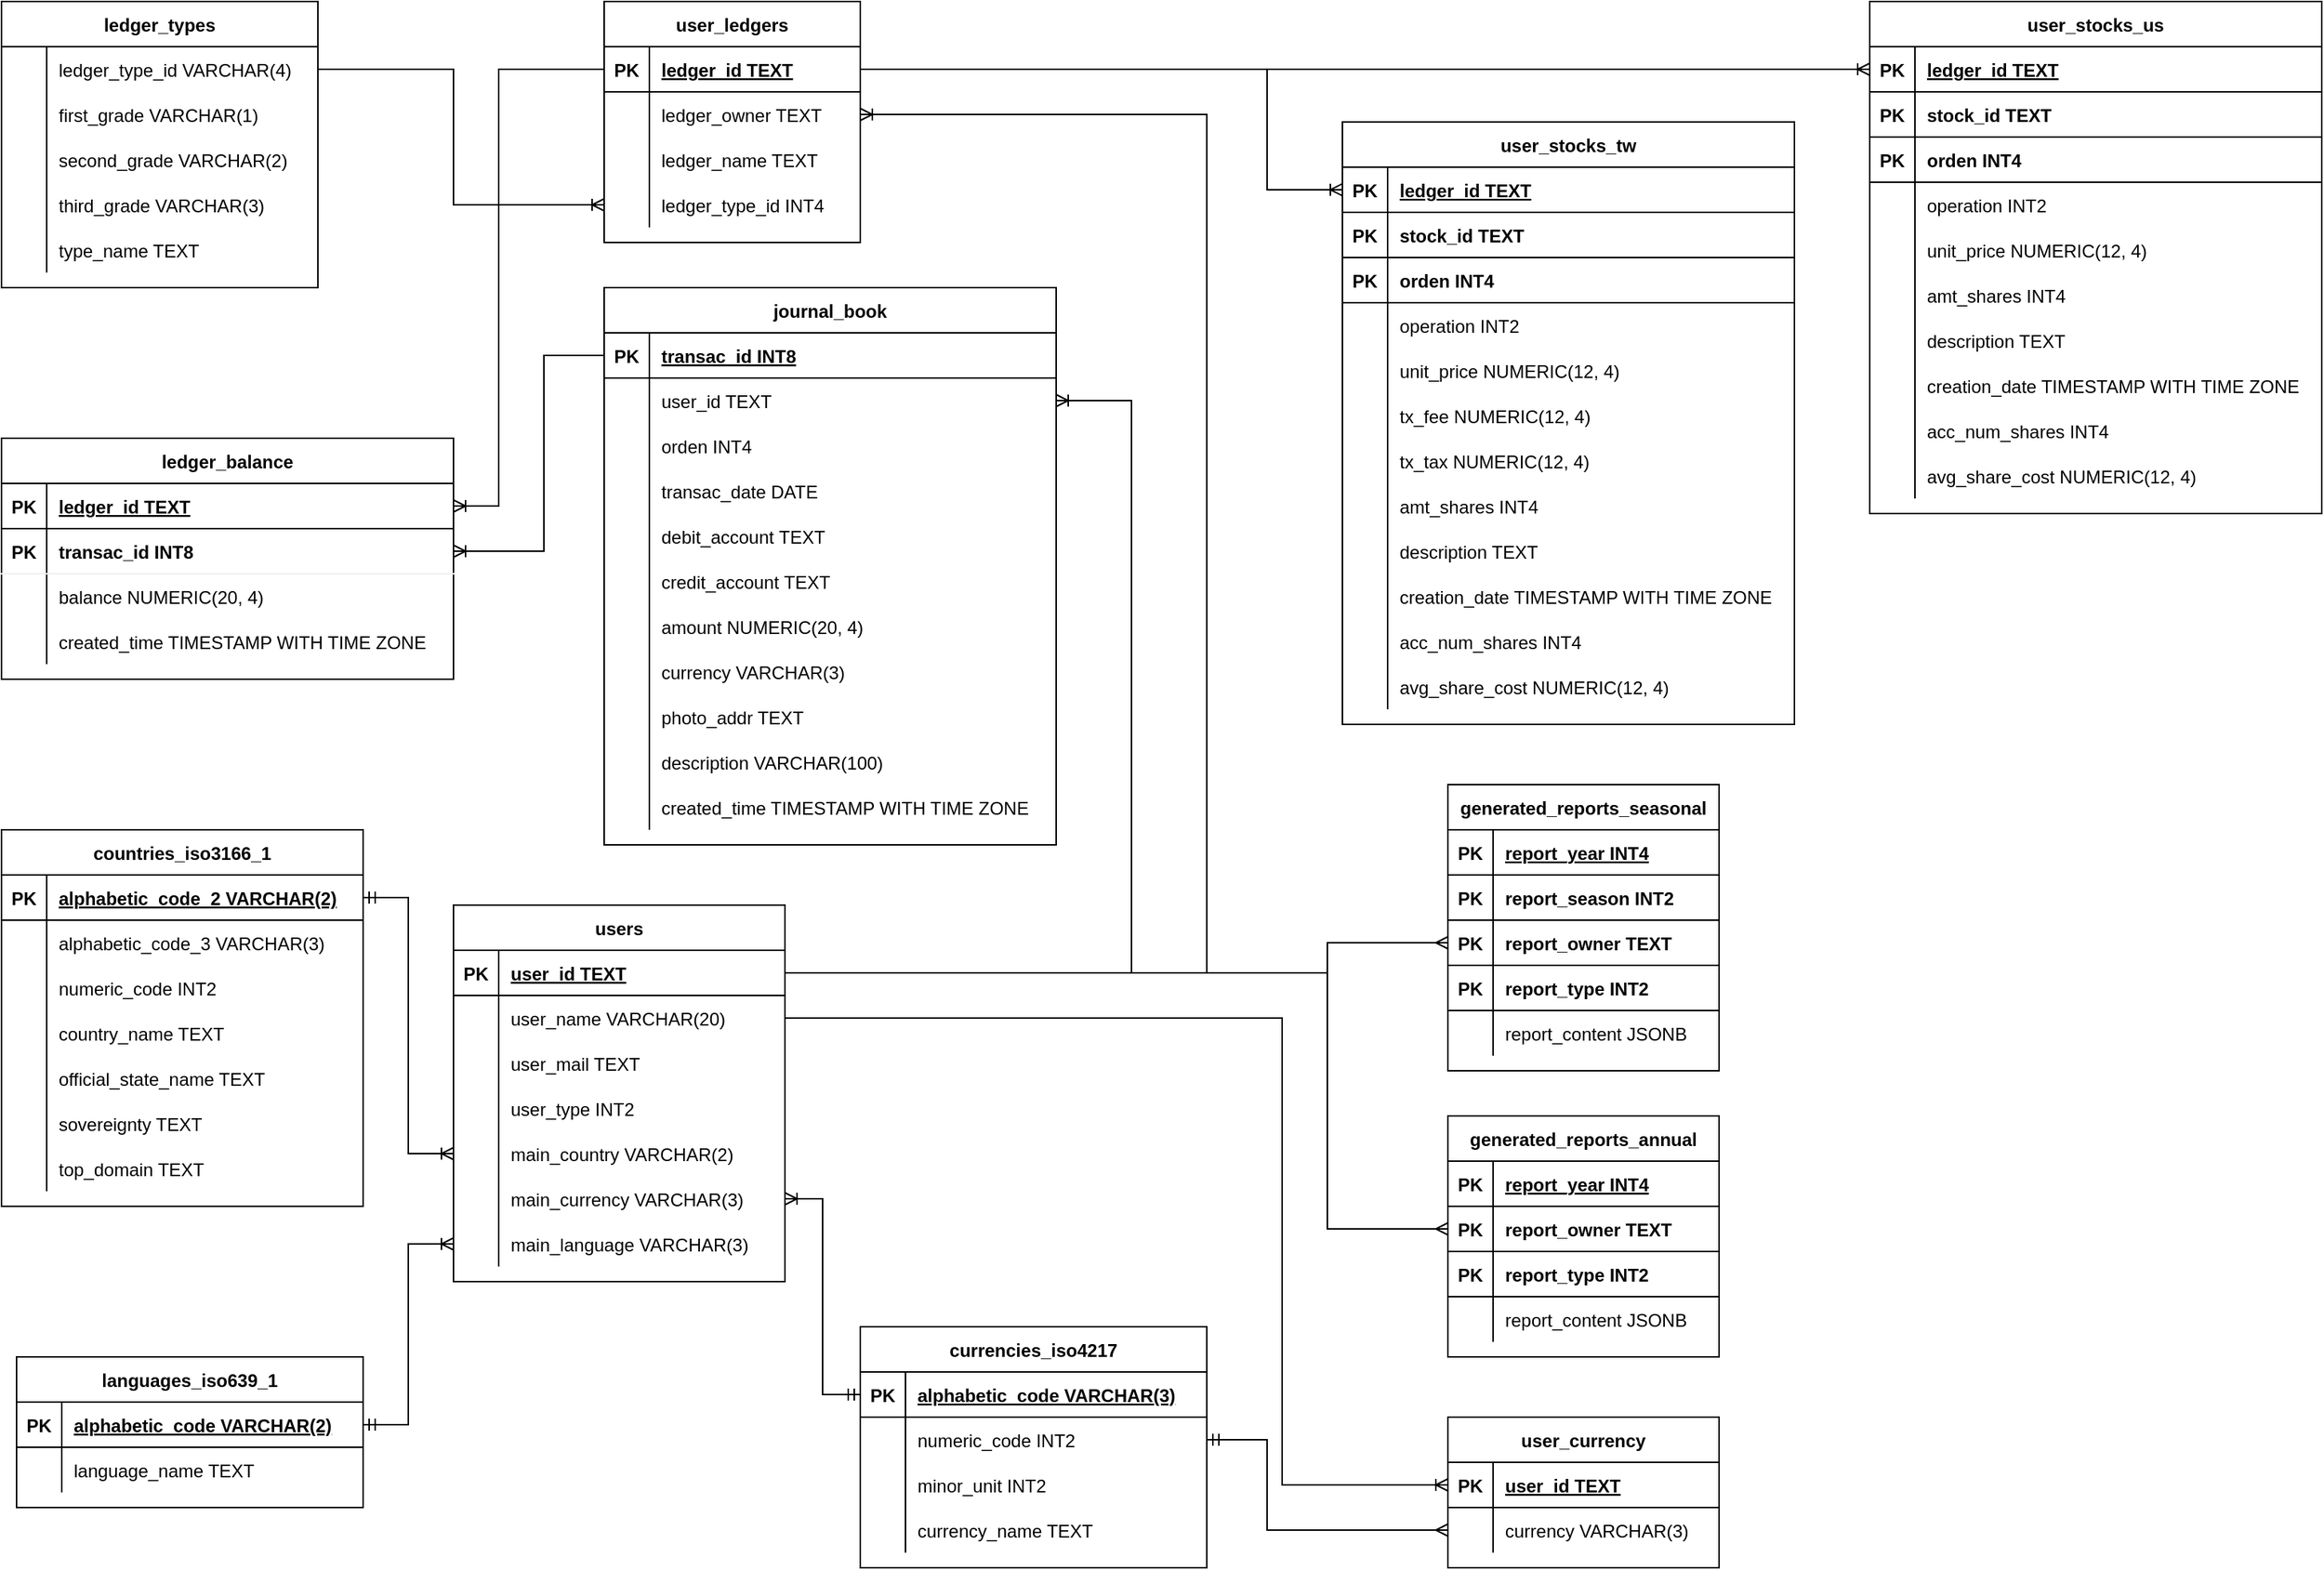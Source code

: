 <mxfile>
    <diagram id="OfHOgDjxTRGXFd7cclPW" name="V0_SchemaDesign">
        <mxGraphModel dx="1754" dy="391" grid="1" gridSize="10" guides="1" tooltips="1" connect="1" arrows="1" fold="1" page="1" pageScale="1" pageWidth="850" pageHeight="1100" math="0" shadow="0">
            <root>
                <mxCell id="0"/>
                <mxCell id="1" parent="0"/>
                <mxCell id="8FTXFB8ShKef1p55a6IQ-58" value="user_currency" style="shape=table;startSize=30;container=1;collapsible=1;childLayout=tableLayout;fixedRows=1;rowLines=0;fontStyle=1;align=center;resizeLast=1;" parent="1" vertex="1">
                    <mxGeometry x="160" y="980" width="180" height="100" as="geometry"/>
                </mxCell>
                <mxCell id="8FTXFB8ShKef1p55a6IQ-59" value="" style="shape=tableRow;horizontal=0;startSize=0;swimlaneHead=0;swimlaneBody=0;fillColor=none;collapsible=0;dropTarget=0;points=[[0,0.5],[1,0.5]];portConstraint=eastwest;top=0;left=0;right=0;bottom=1;" parent="8FTXFB8ShKef1p55a6IQ-58" vertex="1">
                    <mxGeometry y="30" width="180" height="30" as="geometry"/>
                </mxCell>
                <mxCell id="8FTXFB8ShKef1p55a6IQ-60" value="PK" style="shape=partialRectangle;overflow=hidden;connectable=0;fillColor=none;top=0;left=0;bottom=0;right=0;fontStyle=1;" parent="8FTXFB8ShKef1p55a6IQ-59" vertex="1">
                    <mxGeometry width="30" height="30" as="geometry">
                        <mxRectangle width="30" height="30" as="alternateBounds"/>
                    </mxGeometry>
                </mxCell>
                <mxCell id="8FTXFB8ShKef1p55a6IQ-61" value="user_id TEXT" style="shape=partialRectangle;overflow=hidden;connectable=0;fillColor=none;align=left;top=0;left=0;bottom=0;right=0;spacingLeft=6;fontStyle=5;" parent="8FTXFB8ShKef1p55a6IQ-59" vertex="1">
                    <mxGeometry x="30" width="150" height="30" as="geometry">
                        <mxRectangle width="150" height="30" as="alternateBounds"/>
                    </mxGeometry>
                </mxCell>
                <mxCell id="8FTXFB8ShKef1p55a6IQ-62" value="" style="shape=tableRow;horizontal=0;startSize=0;swimlaneHead=0;swimlaneBody=0;fillColor=none;collapsible=0;dropTarget=0;points=[[0,0.5],[1,0.5]];portConstraint=eastwest;top=0;left=0;right=0;bottom=0;" parent="8FTXFB8ShKef1p55a6IQ-58" vertex="1">
                    <mxGeometry y="60" width="180" height="30" as="geometry"/>
                </mxCell>
                <mxCell id="8FTXFB8ShKef1p55a6IQ-63" value="" style="shape=partialRectangle;overflow=hidden;connectable=0;fillColor=none;top=0;left=0;bottom=0;right=0;" parent="8FTXFB8ShKef1p55a6IQ-62" vertex="1">
                    <mxGeometry width="30" height="30" as="geometry">
                        <mxRectangle width="30" height="30" as="alternateBounds"/>
                    </mxGeometry>
                </mxCell>
                <mxCell id="8FTXFB8ShKef1p55a6IQ-64" value="currency   VARCHAR(3)" style="shape=partialRectangle;overflow=hidden;connectable=0;fillColor=none;align=left;top=0;left=0;bottom=0;right=0;spacingLeft=6;" parent="8FTXFB8ShKef1p55a6IQ-62" vertex="1">
                    <mxGeometry x="30" width="150" height="30" as="geometry">
                        <mxRectangle width="150" height="30" as="alternateBounds"/>
                    </mxGeometry>
                </mxCell>
                <mxCell id="8FTXFB8ShKef1p55a6IQ-65" value="countries_iso3166_1" style="shape=table;startSize=30;container=1;collapsible=1;childLayout=tableLayout;fixedRows=1;rowLines=0;fontStyle=1;align=center;resizeLast=1;" parent="1" vertex="1">
                    <mxGeometry x="-800" y="590" width="240" height="250" as="geometry"/>
                </mxCell>
                <mxCell id="8FTXFB8ShKef1p55a6IQ-66" value="" style="shape=tableRow;horizontal=0;startSize=0;swimlaneHead=0;swimlaneBody=0;fillColor=none;collapsible=0;dropTarget=0;points=[[0,0.5],[1,0.5]];portConstraint=eastwest;top=0;left=0;right=0;bottom=1;" parent="8FTXFB8ShKef1p55a6IQ-65" vertex="1">
                    <mxGeometry y="30" width="240" height="30" as="geometry"/>
                </mxCell>
                <mxCell id="8FTXFB8ShKef1p55a6IQ-67" value="PK" style="shape=partialRectangle;overflow=hidden;connectable=0;fillColor=none;top=0;left=0;bottom=0;right=0;fontStyle=1;" parent="8FTXFB8ShKef1p55a6IQ-66" vertex="1">
                    <mxGeometry width="30" height="30" as="geometry">
                        <mxRectangle width="30" height="30" as="alternateBounds"/>
                    </mxGeometry>
                </mxCell>
                <mxCell id="8FTXFB8ShKef1p55a6IQ-68" value="alphabetic_code_2   VARCHAR(2)" style="shape=partialRectangle;overflow=hidden;connectable=0;fillColor=none;align=left;top=0;left=0;bottom=0;right=0;spacingLeft=6;fontStyle=5;" parent="8FTXFB8ShKef1p55a6IQ-66" vertex="1">
                    <mxGeometry x="30" width="210" height="30" as="geometry">
                        <mxRectangle width="210" height="30" as="alternateBounds"/>
                    </mxGeometry>
                </mxCell>
                <mxCell id="8FTXFB8ShKef1p55a6IQ-69" value="" style="shape=tableRow;horizontal=0;startSize=0;swimlaneHead=0;swimlaneBody=0;fillColor=none;collapsible=0;dropTarget=0;points=[[0,0.5],[1,0.5]];portConstraint=eastwest;top=0;left=0;right=0;bottom=0;" parent="8FTXFB8ShKef1p55a6IQ-65" vertex="1">
                    <mxGeometry y="60" width="240" height="30" as="geometry"/>
                </mxCell>
                <mxCell id="8FTXFB8ShKef1p55a6IQ-70" value="" style="shape=partialRectangle;overflow=hidden;connectable=0;fillColor=none;top=0;left=0;bottom=0;right=0;" parent="8FTXFB8ShKef1p55a6IQ-69" vertex="1">
                    <mxGeometry width="30" height="30" as="geometry">
                        <mxRectangle width="30" height="30" as="alternateBounds"/>
                    </mxGeometry>
                </mxCell>
                <mxCell id="8FTXFB8ShKef1p55a6IQ-71" value="alphabetic_code_3   VARCHAR(3)" style="shape=partialRectangle;overflow=hidden;connectable=0;fillColor=none;align=left;top=0;left=0;bottom=0;right=0;spacingLeft=6;" parent="8FTXFB8ShKef1p55a6IQ-69" vertex="1">
                    <mxGeometry x="30" width="210" height="30" as="geometry">
                        <mxRectangle width="210" height="30" as="alternateBounds"/>
                    </mxGeometry>
                </mxCell>
                <mxCell id="8FTXFB8ShKef1p55a6IQ-72" value="" style="shape=tableRow;horizontal=0;startSize=0;swimlaneHead=0;swimlaneBody=0;fillColor=none;collapsible=0;dropTarget=0;points=[[0,0.5],[1,0.5]];portConstraint=eastwest;top=0;left=0;right=0;bottom=0;" parent="8FTXFB8ShKef1p55a6IQ-65" vertex="1">
                    <mxGeometry y="90" width="240" height="30" as="geometry"/>
                </mxCell>
                <mxCell id="8FTXFB8ShKef1p55a6IQ-73" value="" style="shape=partialRectangle;overflow=hidden;connectable=0;fillColor=none;top=0;left=0;bottom=0;right=0;" parent="8FTXFB8ShKef1p55a6IQ-72" vertex="1">
                    <mxGeometry width="30" height="30" as="geometry">
                        <mxRectangle width="30" height="30" as="alternateBounds"/>
                    </mxGeometry>
                </mxCell>
                <mxCell id="8FTXFB8ShKef1p55a6IQ-74" value="numeric_code        INT2" style="shape=partialRectangle;overflow=hidden;connectable=0;fillColor=none;align=left;top=0;left=0;bottom=0;right=0;spacingLeft=6;" parent="8FTXFB8ShKef1p55a6IQ-72" vertex="1">
                    <mxGeometry x="30" width="210" height="30" as="geometry">
                        <mxRectangle width="210" height="30" as="alternateBounds"/>
                    </mxGeometry>
                </mxCell>
                <mxCell id="8FTXFB8ShKef1p55a6IQ-75" value="" style="shape=tableRow;horizontal=0;startSize=0;swimlaneHead=0;swimlaneBody=0;fillColor=none;collapsible=0;dropTarget=0;points=[[0,0.5],[1,0.5]];portConstraint=eastwest;top=0;left=0;right=0;bottom=0;" parent="8FTXFB8ShKef1p55a6IQ-65" vertex="1">
                    <mxGeometry y="120" width="240" height="30" as="geometry"/>
                </mxCell>
                <mxCell id="8FTXFB8ShKef1p55a6IQ-76" value="" style="shape=partialRectangle;overflow=hidden;connectable=0;fillColor=none;top=0;left=0;bottom=0;right=0;" parent="8FTXFB8ShKef1p55a6IQ-75" vertex="1">
                    <mxGeometry width="30" height="30" as="geometry">
                        <mxRectangle width="30" height="30" as="alternateBounds"/>
                    </mxGeometry>
                </mxCell>
                <mxCell id="8FTXFB8ShKef1p55a6IQ-77" value="country_name        TEXT" style="shape=partialRectangle;overflow=hidden;connectable=0;fillColor=none;align=left;top=0;left=0;bottom=0;right=0;spacingLeft=6;" parent="8FTXFB8ShKef1p55a6IQ-75" vertex="1">
                    <mxGeometry x="30" width="210" height="30" as="geometry">
                        <mxRectangle width="210" height="30" as="alternateBounds"/>
                    </mxGeometry>
                </mxCell>
                <mxCell id="8FTXFB8ShKef1p55a6IQ-78" value="" style="shape=tableRow;horizontal=0;startSize=0;swimlaneHead=0;swimlaneBody=0;fillColor=none;collapsible=0;dropTarget=0;points=[[0,0.5],[1,0.5]];portConstraint=eastwest;top=0;left=0;right=0;bottom=0;" parent="8FTXFB8ShKef1p55a6IQ-65" vertex="1">
                    <mxGeometry y="150" width="240" height="30" as="geometry"/>
                </mxCell>
                <mxCell id="8FTXFB8ShKef1p55a6IQ-79" value="" style="shape=partialRectangle;overflow=hidden;connectable=0;fillColor=none;top=0;left=0;bottom=0;right=0;" parent="8FTXFB8ShKef1p55a6IQ-78" vertex="1">
                    <mxGeometry width="30" height="30" as="geometry">
                        <mxRectangle width="30" height="30" as="alternateBounds"/>
                    </mxGeometry>
                </mxCell>
                <mxCell id="8FTXFB8ShKef1p55a6IQ-80" value="official_state_name TEXT" style="shape=partialRectangle;overflow=hidden;connectable=0;fillColor=none;align=left;top=0;left=0;bottom=0;right=0;spacingLeft=6;" parent="8FTXFB8ShKef1p55a6IQ-78" vertex="1">
                    <mxGeometry x="30" width="210" height="30" as="geometry">
                        <mxRectangle width="210" height="30" as="alternateBounds"/>
                    </mxGeometry>
                </mxCell>
                <mxCell id="8FTXFB8ShKef1p55a6IQ-81" value="" style="shape=tableRow;horizontal=0;startSize=0;swimlaneHead=0;swimlaneBody=0;fillColor=none;collapsible=0;dropTarget=0;points=[[0,0.5],[1,0.5]];portConstraint=eastwest;top=0;left=0;right=0;bottom=0;" parent="8FTXFB8ShKef1p55a6IQ-65" vertex="1">
                    <mxGeometry y="180" width="240" height="30" as="geometry"/>
                </mxCell>
                <mxCell id="8FTXFB8ShKef1p55a6IQ-82" value="" style="shape=partialRectangle;overflow=hidden;connectable=0;fillColor=none;top=0;left=0;bottom=0;right=0;" parent="8FTXFB8ShKef1p55a6IQ-81" vertex="1">
                    <mxGeometry width="30" height="30" as="geometry">
                        <mxRectangle width="30" height="30" as="alternateBounds"/>
                    </mxGeometry>
                </mxCell>
                <mxCell id="8FTXFB8ShKef1p55a6IQ-83" value="sovereignty         TEXT" style="shape=partialRectangle;overflow=hidden;connectable=0;fillColor=none;align=left;top=0;left=0;bottom=0;right=0;spacingLeft=6;" parent="8FTXFB8ShKef1p55a6IQ-81" vertex="1">
                    <mxGeometry x="30" width="210" height="30" as="geometry">
                        <mxRectangle width="210" height="30" as="alternateBounds"/>
                    </mxGeometry>
                </mxCell>
                <mxCell id="8FTXFB8ShKef1p55a6IQ-84" value="" style="shape=tableRow;horizontal=0;startSize=0;swimlaneHead=0;swimlaneBody=0;fillColor=none;collapsible=0;dropTarget=0;points=[[0,0.5],[1,0.5]];portConstraint=eastwest;top=0;left=0;right=0;bottom=0;" parent="8FTXFB8ShKef1p55a6IQ-65" vertex="1">
                    <mxGeometry y="210" width="240" height="30" as="geometry"/>
                </mxCell>
                <mxCell id="8FTXFB8ShKef1p55a6IQ-85" value="" style="shape=partialRectangle;overflow=hidden;connectable=0;fillColor=none;top=0;left=0;bottom=0;right=0;" parent="8FTXFB8ShKef1p55a6IQ-84" vertex="1">
                    <mxGeometry width="30" height="30" as="geometry">
                        <mxRectangle width="30" height="30" as="alternateBounds"/>
                    </mxGeometry>
                </mxCell>
                <mxCell id="8FTXFB8ShKef1p55a6IQ-86" value="top_domain          TEXT" style="shape=partialRectangle;overflow=hidden;connectable=0;fillColor=none;align=left;top=0;left=0;bottom=0;right=0;spacingLeft=6;" parent="8FTXFB8ShKef1p55a6IQ-84" vertex="1">
                    <mxGeometry x="30" width="210" height="30" as="geometry">
                        <mxRectangle width="210" height="30" as="alternateBounds"/>
                    </mxGeometry>
                </mxCell>
                <mxCell id="8FTXFB8ShKef1p55a6IQ-87" value="currencies_iso4217" style="shape=table;startSize=30;container=1;collapsible=1;childLayout=tableLayout;fixedRows=1;rowLines=0;fontStyle=1;align=center;resizeLast=1;" parent="1" vertex="1">
                    <mxGeometry x="-230" y="920" width="230" height="160" as="geometry"/>
                </mxCell>
                <mxCell id="8FTXFB8ShKef1p55a6IQ-88" value="" style="shape=tableRow;horizontal=0;startSize=0;swimlaneHead=0;swimlaneBody=0;fillColor=none;collapsible=0;dropTarget=0;points=[[0,0.5],[1,0.5]];portConstraint=eastwest;top=0;left=0;right=0;bottom=1;" parent="8FTXFB8ShKef1p55a6IQ-87" vertex="1">
                    <mxGeometry y="30" width="230" height="30" as="geometry"/>
                </mxCell>
                <mxCell id="8FTXFB8ShKef1p55a6IQ-89" value="PK" style="shape=partialRectangle;overflow=hidden;connectable=0;fillColor=none;top=0;left=0;bottom=0;right=0;fontStyle=1;" parent="8FTXFB8ShKef1p55a6IQ-88" vertex="1">
                    <mxGeometry width="30" height="30" as="geometry">
                        <mxRectangle width="30" height="30" as="alternateBounds"/>
                    </mxGeometry>
                </mxCell>
                <mxCell id="8FTXFB8ShKef1p55a6IQ-90" value="alphabetic_code VARCHAR(3)" style="shape=partialRectangle;overflow=hidden;connectable=0;fillColor=none;align=left;top=0;left=0;bottom=0;right=0;spacingLeft=6;fontStyle=5;" parent="8FTXFB8ShKef1p55a6IQ-88" vertex="1">
                    <mxGeometry x="30" width="200" height="30" as="geometry">
                        <mxRectangle width="200" height="30" as="alternateBounds"/>
                    </mxGeometry>
                </mxCell>
                <mxCell id="8FTXFB8ShKef1p55a6IQ-91" value="" style="shape=tableRow;horizontal=0;startSize=0;swimlaneHead=0;swimlaneBody=0;fillColor=none;collapsible=0;dropTarget=0;points=[[0,0.5],[1,0.5]];portConstraint=eastwest;top=0;left=0;right=0;bottom=0;" parent="8FTXFB8ShKef1p55a6IQ-87" vertex="1">
                    <mxGeometry y="60" width="230" height="30" as="geometry"/>
                </mxCell>
                <mxCell id="8FTXFB8ShKef1p55a6IQ-92" value="" style="shape=partialRectangle;overflow=hidden;connectable=0;fillColor=none;top=0;left=0;bottom=0;right=0;" parent="8FTXFB8ShKef1p55a6IQ-91" vertex="1">
                    <mxGeometry width="30" height="30" as="geometry">
                        <mxRectangle width="30" height="30" as="alternateBounds"/>
                    </mxGeometry>
                </mxCell>
                <mxCell id="8FTXFB8ShKef1p55a6IQ-93" value="numeric_code    INT2" style="shape=partialRectangle;overflow=hidden;connectable=0;fillColor=none;align=left;top=0;left=0;bottom=0;right=0;spacingLeft=6;" parent="8FTXFB8ShKef1p55a6IQ-91" vertex="1">
                    <mxGeometry x="30" width="200" height="30" as="geometry">
                        <mxRectangle width="200" height="30" as="alternateBounds"/>
                    </mxGeometry>
                </mxCell>
                <mxCell id="8FTXFB8ShKef1p55a6IQ-94" value="" style="shape=tableRow;horizontal=0;startSize=0;swimlaneHead=0;swimlaneBody=0;fillColor=none;collapsible=0;dropTarget=0;points=[[0,0.5],[1,0.5]];portConstraint=eastwest;top=0;left=0;right=0;bottom=0;" parent="8FTXFB8ShKef1p55a6IQ-87" vertex="1">
                    <mxGeometry y="90" width="230" height="30" as="geometry"/>
                </mxCell>
                <mxCell id="8FTXFB8ShKef1p55a6IQ-95" value="" style="shape=partialRectangle;overflow=hidden;connectable=0;fillColor=none;top=0;left=0;bottom=0;right=0;" parent="8FTXFB8ShKef1p55a6IQ-94" vertex="1">
                    <mxGeometry width="30" height="30" as="geometry">
                        <mxRectangle width="30" height="30" as="alternateBounds"/>
                    </mxGeometry>
                </mxCell>
                <mxCell id="8FTXFB8ShKef1p55a6IQ-96" value="minor_unit      INT2" style="shape=partialRectangle;overflow=hidden;connectable=0;fillColor=none;align=left;top=0;left=0;bottom=0;right=0;spacingLeft=6;" parent="8FTXFB8ShKef1p55a6IQ-94" vertex="1">
                    <mxGeometry x="30" width="200" height="30" as="geometry">
                        <mxRectangle width="200" height="30" as="alternateBounds"/>
                    </mxGeometry>
                </mxCell>
                <mxCell id="8FTXFB8ShKef1p55a6IQ-97" value="" style="shape=tableRow;horizontal=0;startSize=0;swimlaneHead=0;swimlaneBody=0;fillColor=none;collapsible=0;dropTarget=0;points=[[0,0.5],[1,0.5]];portConstraint=eastwest;top=0;left=0;right=0;bottom=0;" parent="8FTXFB8ShKef1p55a6IQ-87" vertex="1">
                    <mxGeometry y="120" width="230" height="30" as="geometry"/>
                </mxCell>
                <mxCell id="8FTXFB8ShKef1p55a6IQ-98" value="" style="shape=partialRectangle;overflow=hidden;connectable=0;fillColor=none;top=0;left=0;bottom=0;right=0;" parent="8FTXFB8ShKef1p55a6IQ-97" vertex="1">
                    <mxGeometry width="30" height="30" as="geometry">
                        <mxRectangle width="30" height="30" as="alternateBounds"/>
                    </mxGeometry>
                </mxCell>
                <mxCell id="8FTXFB8ShKef1p55a6IQ-99" value="currency_name   TEXT" style="shape=partialRectangle;overflow=hidden;connectable=0;fillColor=none;align=left;top=0;left=0;bottom=0;right=0;spacingLeft=6;" parent="8FTXFB8ShKef1p55a6IQ-97" vertex="1">
                    <mxGeometry x="30" width="200" height="30" as="geometry">
                        <mxRectangle width="200" height="30" as="alternateBounds"/>
                    </mxGeometry>
                </mxCell>
                <mxCell id="8FTXFB8ShKef1p55a6IQ-100" value="languages_iso639_1" style="shape=table;startSize=30;container=1;collapsible=1;childLayout=tableLayout;fixedRows=1;rowLines=0;fontStyle=1;align=center;resizeLast=1;" parent="1" vertex="1">
                    <mxGeometry x="-790" y="940" width="230" height="100" as="geometry"/>
                </mxCell>
                <mxCell id="8FTXFB8ShKef1p55a6IQ-101" value="" style="shape=tableRow;horizontal=0;startSize=0;swimlaneHead=0;swimlaneBody=0;fillColor=none;collapsible=0;dropTarget=0;points=[[0,0.5],[1,0.5]];portConstraint=eastwest;top=0;left=0;right=0;bottom=1;" parent="8FTXFB8ShKef1p55a6IQ-100" vertex="1">
                    <mxGeometry y="30" width="230" height="30" as="geometry"/>
                </mxCell>
                <mxCell id="8FTXFB8ShKef1p55a6IQ-102" value="PK" style="shape=partialRectangle;overflow=hidden;connectable=0;fillColor=none;top=0;left=0;bottom=0;right=0;fontStyle=1;" parent="8FTXFB8ShKef1p55a6IQ-101" vertex="1">
                    <mxGeometry width="30" height="30" as="geometry">
                        <mxRectangle width="30" height="30" as="alternateBounds"/>
                    </mxGeometry>
                </mxCell>
                <mxCell id="8FTXFB8ShKef1p55a6IQ-103" value="alphabetic_code VARCHAR(2)" style="shape=partialRectangle;overflow=hidden;connectable=0;fillColor=none;align=left;top=0;left=0;bottom=0;right=0;spacingLeft=6;fontStyle=5;" parent="8FTXFB8ShKef1p55a6IQ-101" vertex="1">
                    <mxGeometry x="30" width="200" height="30" as="geometry">
                        <mxRectangle width="200" height="30" as="alternateBounds"/>
                    </mxGeometry>
                </mxCell>
                <mxCell id="8FTXFB8ShKef1p55a6IQ-104" value="" style="shape=tableRow;horizontal=0;startSize=0;swimlaneHead=0;swimlaneBody=0;fillColor=none;collapsible=0;dropTarget=0;points=[[0,0.5],[1,0.5]];portConstraint=eastwest;top=0;left=0;right=0;bottom=0;" parent="8FTXFB8ShKef1p55a6IQ-100" vertex="1">
                    <mxGeometry y="60" width="230" height="30" as="geometry"/>
                </mxCell>
                <mxCell id="8FTXFB8ShKef1p55a6IQ-105" value="" style="shape=partialRectangle;overflow=hidden;connectable=0;fillColor=none;top=0;left=0;bottom=0;right=0;" parent="8FTXFB8ShKef1p55a6IQ-104" vertex="1">
                    <mxGeometry width="30" height="30" as="geometry">
                        <mxRectangle width="30" height="30" as="alternateBounds"/>
                    </mxGeometry>
                </mxCell>
                <mxCell id="8FTXFB8ShKef1p55a6IQ-106" value="language_name   TEXT" style="shape=partialRectangle;overflow=hidden;connectable=0;fillColor=none;align=left;top=0;left=0;bottom=0;right=0;spacingLeft=6;" parent="8FTXFB8ShKef1p55a6IQ-104" vertex="1">
                    <mxGeometry x="30" width="200" height="30" as="geometry">
                        <mxRectangle width="200" height="30" as="alternateBounds"/>
                    </mxGeometry>
                </mxCell>
                <mxCell id="8FTXFB8ShKef1p55a6IQ-107" value="" style="edgeStyle=elbowEdgeStyle;fontSize=12;html=1;endArrow=ERoneToMany;rounded=0;exitX=1;exitY=0.5;exitDx=0;exitDy=0;entryX=0;entryY=0.5;entryDx=0;entryDy=0;" parent="1" source="debGnE66vHYxvkzUZUbV-5" target="8FTXFB8ShKef1p55a6IQ-59" edge="1">
                    <mxGeometry width="100" height="100" relative="1" as="geometry">
                        <mxPoint x="-280" y="715" as="sourcePoint"/>
                        <mxPoint x="50" y="720" as="targetPoint"/>
                        <Array as="points">
                            <mxPoint x="50" y="910"/>
                            <mxPoint x="30" y="820"/>
                            <mxPoint x="20" y="820"/>
                        </Array>
                    </mxGeometry>
                </mxCell>
                <mxCell id="8FTXFB8ShKef1p55a6IQ-108" value="" style="edgeStyle=entityRelationEdgeStyle;fontSize=12;html=1;endArrow=ERoneToMany;startArrow=ERmandOne;rounded=0;exitX=1;exitY=0.5;exitDx=0;exitDy=0;entryX=0;entryY=0.5;entryDx=0;entryDy=0;endFill=0;" parent="1" source="8FTXFB8ShKef1p55a6IQ-101" target="debGnE66vHYxvkzUZUbV-20" edge="1">
                    <mxGeometry width="100" height="100" relative="1" as="geometry">
                        <mxPoint x="-390" y="780" as="sourcePoint"/>
                        <mxPoint x="-500" y="865" as="targetPoint"/>
                    </mxGeometry>
                </mxCell>
                <mxCell id="8FTXFB8ShKef1p55a6IQ-131" value="" style="edgeStyle=entityRelationEdgeStyle;fontSize=12;html=1;endArrow=ERoneToMany;startArrow=ERmandOne;rounded=0;exitX=1;exitY=0.5;exitDx=0;exitDy=0;entryX=0;entryY=0.5;entryDx=0;entryDy=0;endFill=0;" parent="1" source="8FTXFB8ShKef1p55a6IQ-66" target="debGnE66vHYxvkzUZUbV-14" edge="1">
                    <mxGeometry width="100" height="100" relative="1" as="geometry">
                        <mxPoint x="-600" y="775" as="sourcePoint"/>
                        <mxPoint x="-500" y="805" as="targetPoint"/>
                    </mxGeometry>
                </mxCell>
                <mxCell id="8FTXFB8ShKef1p55a6IQ-136" value="" style="edgeStyle=elbowEdgeStyle;fontSize=12;html=1;endArrow=ERmandOne;rounded=0;entryX=1;entryY=0.5;entryDx=0;entryDy=0;exitX=0;exitY=0.5;exitDx=0;exitDy=0;startArrow=ERmany;startFill=0;endFill=0;" parent="1" source="8FTXFB8ShKef1p55a6IQ-62" target="8FTXFB8ShKef1p55a6IQ-91" edge="1">
                    <mxGeometry width="100" height="100" relative="1" as="geometry">
                        <mxPoint x="40" y="950" as="sourcePoint"/>
                        <mxPoint x="100" y="850" as="targetPoint"/>
                        <Array as="points">
                            <mxPoint x="40" y="1030"/>
                        </Array>
                    </mxGeometry>
                </mxCell>
                <mxCell id="8FTXFB8ShKef1p55a6IQ-137" value="" style="edgeStyle=elbowEdgeStyle;fontSize=12;html=1;endArrow=ERmandOne;rounded=0;entryX=0;entryY=0.5;entryDx=0;entryDy=0;exitX=1;exitY=0.5;exitDx=0;exitDy=0;startArrow=ERoneToMany;startFill=0;endFill=0;" parent="1" source="debGnE66vHYxvkzUZUbV-17" target="8FTXFB8ShKef1p55a6IQ-88" edge="1">
                    <mxGeometry width="100" height="100" relative="1" as="geometry">
                        <mxPoint x="-280" y="835" as="sourcePoint"/>
                        <mxPoint x="30" y="725" as="targetPoint"/>
                    </mxGeometry>
                </mxCell>
                <mxCell id="debGnE66vHYxvkzUZUbV-1" value="users" style="shape=table;startSize=30;container=1;collapsible=1;childLayout=tableLayout;fixedRows=1;rowLines=0;fontStyle=1;align=center;resizeLast=1;" parent="1" vertex="1">
                    <mxGeometry x="-500" y="640" width="220" height="250" as="geometry"/>
                </mxCell>
                <mxCell id="debGnE66vHYxvkzUZUbV-2" value="" style="shape=tableRow;horizontal=0;startSize=0;swimlaneHead=0;swimlaneBody=0;fillColor=none;collapsible=0;dropTarget=0;points=[[0,0.5],[1,0.5]];portConstraint=eastwest;top=0;left=0;right=0;bottom=1;" parent="debGnE66vHYxvkzUZUbV-1" vertex="1">
                    <mxGeometry y="30" width="220" height="30" as="geometry"/>
                </mxCell>
                <mxCell id="debGnE66vHYxvkzUZUbV-3" value="PK" style="shape=partialRectangle;overflow=hidden;connectable=0;fillColor=none;top=0;left=0;bottom=0;right=0;fontStyle=1;" parent="debGnE66vHYxvkzUZUbV-2" vertex="1">
                    <mxGeometry width="30" height="30" as="geometry">
                        <mxRectangle width="30" height="30" as="alternateBounds"/>
                    </mxGeometry>
                </mxCell>
                <mxCell id="debGnE66vHYxvkzUZUbV-4" value="user_id TEXT" style="shape=partialRectangle;overflow=hidden;connectable=0;fillColor=none;align=left;top=0;left=0;bottom=0;right=0;spacingLeft=6;fontStyle=5;" parent="debGnE66vHYxvkzUZUbV-2" vertex="1">
                    <mxGeometry x="30" width="190" height="30" as="geometry">
                        <mxRectangle width="190" height="30" as="alternateBounds"/>
                    </mxGeometry>
                </mxCell>
                <mxCell id="debGnE66vHYxvkzUZUbV-5" value="" style="shape=tableRow;horizontal=0;startSize=0;swimlaneHead=0;swimlaneBody=0;fillColor=none;collapsible=0;dropTarget=0;points=[[0,0.5],[1,0.5]];portConstraint=eastwest;top=0;left=0;right=0;bottom=0;" parent="debGnE66vHYxvkzUZUbV-1" vertex="1">
                    <mxGeometry y="60" width="220" height="30" as="geometry"/>
                </mxCell>
                <mxCell id="debGnE66vHYxvkzUZUbV-6" value="" style="shape=partialRectangle;overflow=hidden;connectable=0;fillColor=none;top=0;left=0;bottom=0;right=0;" parent="debGnE66vHYxvkzUZUbV-5" vertex="1">
                    <mxGeometry width="30" height="30" as="geometry">
                        <mxRectangle width="30" height="30" as="alternateBounds"/>
                    </mxGeometry>
                </mxCell>
                <mxCell id="debGnE66vHYxvkzUZUbV-7" value="user_name VARCHAR(20)" style="shape=partialRectangle;overflow=hidden;connectable=0;fillColor=none;align=left;top=0;left=0;bottom=0;right=0;spacingLeft=6;" parent="debGnE66vHYxvkzUZUbV-5" vertex="1">
                    <mxGeometry x="30" width="190" height="30" as="geometry">
                        <mxRectangle width="190" height="30" as="alternateBounds"/>
                    </mxGeometry>
                </mxCell>
                <mxCell id="debGnE66vHYxvkzUZUbV-8" value="" style="shape=tableRow;horizontal=0;startSize=0;swimlaneHead=0;swimlaneBody=0;fillColor=none;collapsible=0;dropTarget=0;points=[[0,0.5],[1,0.5]];portConstraint=eastwest;top=0;left=0;right=0;bottom=0;" parent="debGnE66vHYxvkzUZUbV-1" vertex="1">
                    <mxGeometry y="90" width="220" height="30" as="geometry"/>
                </mxCell>
                <mxCell id="debGnE66vHYxvkzUZUbV-9" value="" style="shape=partialRectangle;overflow=hidden;connectable=0;fillColor=none;top=0;left=0;bottom=0;right=0;" parent="debGnE66vHYxvkzUZUbV-8" vertex="1">
                    <mxGeometry width="30" height="30" as="geometry">
                        <mxRectangle width="30" height="30" as="alternateBounds"/>
                    </mxGeometry>
                </mxCell>
                <mxCell id="debGnE66vHYxvkzUZUbV-10" value="user_mail TEXT" style="shape=partialRectangle;overflow=hidden;connectable=0;fillColor=none;align=left;top=0;left=0;bottom=0;right=0;spacingLeft=6;" parent="debGnE66vHYxvkzUZUbV-8" vertex="1">
                    <mxGeometry x="30" width="190" height="30" as="geometry">
                        <mxRectangle width="190" height="30" as="alternateBounds"/>
                    </mxGeometry>
                </mxCell>
                <mxCell id="debGnE66vHYxvkzUZUbV-11" value="" style="shape=tableRow;horizontal=0;startSize=0;swimlaneHead=0;swimlaneBody=0;fillColor=none;collapsible=0;dropTarget=0;points=[[0,0.5],[1,0.5]];portConstraint=eastwest;top=0;left=0;right=0;bottom=0;" parent="debGnE66vHYxvkzUZUbV-1" vertex="1">
                    <mxGeometry y="120" width="220" height="30" as="geometry"/>
                </mxCell>
                <mxCell id="debGnE66vHYxvkzUZUbV-12" value="" style="shape=partialRectangle;overflow=hidden;connectable=0;fillColor=none;top=0;left=0;bottom=0;right=0;" parent="debGnE66vHYxvkzUZUbV-11" vertex="1">
                    <mxGeometry width="30" height="30" as="geometry">
                        <mxRectangle width="30" height="30" as="alternateBounds"/>
                    </mxGeometry>
                </mxCell>
                <mxCell id="debGnE66vHYxvkzUZUbV-13" value="user_type INT2" style="shape=partialRectangle;overflow=hidden;connectable=0;fillColor=none;align=left;top=0;left=0;bottom=0;right=0;spacingLeft=6;" parent="debGnE66vHYxvkzUZUbV-11" vertex="1">
                    <mxGeometry x="30" width="190" height="30" as="geometry">
                        <mxRectangle width="190" height="30" as="alternateBounds"/>
                    </mxGeometry>
                </mxCell>
                <mxCell id="debGnE66vHYxvkzUZUbV-14" value="" style="shape=tableRow;horizontal=0;startSize=0;swimlaneHead=0;swimlaneBody=0;fillColor=none;collapsible=0;dropTarget=0;points=[[0,0.5],[1,0.5]];portConstraint=eastwest;top=0;left=0;right=0;bottom=0;" parent="debGnE66vHYxvkzUZUbV-1" vertex="1">
                    <mxGeometry y="150" width="220" height="30" as="geometry"/>
                </mxCell>
                <mxCell id="debGnE66vHYxvkzUZUbV-15" value="" style="shape=partialRectangle;overflow=hidden;connectable=0;fillColor=none;top=0;left=0;bottom=0;right=0;" parent="debGnE66vHYxvkzUZUbV-14" vertex="1">
                    <mxGeometry width="30" height="30" as="geometry">
                        <mxRectangle width="30" height="30" as="alternateBounds"/>
                    </mxGeometry>
                </mxCell>
                <mxCell id="debGnE66vHYxvkzUZUbV-16" value="main_country    VARCHAR(2)" style="shape=partialRectangle;overflow=hidden;connectable=0;fillColor=none;align=left;top=0;left=0;bottom=0;right=0;spacingLeft=6;" parent="debGnE66vHYxvkzUZUbV-14" vertex="1">
                    <mxGeometry x="30" width="190" height="30" as="geometry">
                        <mxRectangle width="190" height="30" as="alternateBounds"/>
                    </mxGeometry>
                </mxCell>
                <mxCell id="debGnE66vHYxvkzUZUbV-17" value="" style="shape=tableRow;horizontal=0;startSize=0;swimlaneHead=0;swimlaneBody=0;fillColor=none;collapsible=0;dropTarget=0;points=[[0,0.5],[1,0.5]];portConstraint=eastwest;top=0;left=0;right=0;bottom=0;" parent="debGnE66vHYxvkzUZUbV-1" vertex="1">
                    <mxGeometry y="180" width="220" height="30" as="geometry"/>
                </mxCell>
                <mxCell id="debGnE66vHYxvkzUZUbV-18" value="" style="shape=partialRectangle;overflow=hidden;connectable=0;fillColor=none;top=0;left=0;bottom=0;right=0;" parent="debGnE66vHYxvkzUZUbV-17" vertex="1">
                    <mxGeometry width="30" height="30" as="geometry">
                        <mxRectangle width="30" height="30" as="alternateBounds"/>
                    </mxGeometry>
                </mxCell>
                <mxCell id="debGnE66vHYxvkzUZUbV-19" value="main_currency   VARCHAR(3)" style="shape=partialRectangle;overflow=hidden;connectable=0;fillColor=none;align=left;top=0;left=0;bottom=0;right=0;spacingLeft=6;" parent="debGnE66vHYxvkzUZUbV-17" vertex="1">
                    <mxGeometry x="30" width="190" height="30" as="geometry">
                        <mxRectangle width="190" height="30" as="alternateBounds"/>
                    </mxGeometry>
                </mxCell>
                <mxCell id="debGnE66vHYxvkzUZUbV-20" value="" style="shape=tableRow;horizontal=0;startSize=0;swimlaneHead=0;swimlaneBody=0;fillColor=none;collapsible=0;dropTarget=0;points=[[0,0.5],[1,0.5]];portConstraint=eastwest;top=0;left=0;right=0;bottom=0;" parent="debGnE66vHYxvkzUZUbV-1" vertex="1">
                    <mxGeometry y="210" width="220" height="30" as="geometry"/>
                </mxCell>
                <mxCell id="debGnE66vHYxvkzUZUbV-21" value="" style="shape=partialRectangle;overflow=hidden;connectable=0;fillColor=none;top=0;left=0;bottom=0;right=0;" parent="debGnE66vHYxvkzUZUbV-20" vertex="1">
                    <mxGeometry width="30" height="30" as="geometry">
                        <mxRectangle width="30" height="30" as="alternateBounds"/>
                    </mxGeometry>
                </mxCell>
                <mxCell id="debGnE66vHYxvkzUZUbV-22" value="main_language   VARCHAR(3)" style="shape=partialRectangle;overflow=hidden;connectable=0;fillColor=none;align=left;top=0;left=0;bottom=0;right=0;spacingLeft=6;" parent="debGnE66vHYxvkzUZUbV-20" vertex="1">
                    <mxGeometry x="30" width="190" height="30" as="geometry">
                        <mxRectangle width="190" height="30" as="alternateBounds"/>
                    </mxGeometry>
                </mxCell>
                <mxCell id="debGnE66vHYxvkzUZUbV-138" value="journal_book" style="shape=table;startSize=30;container=1;collapsible=1;childLayout=tableLayout;fixedRows=1;rowLines=0;fontStyle=1;align=center;resizeLast=1;" parent="1" vertex="1">
                    <mxGeometry x="-400" y="230" width="300" height="370" as="geometry"/>
                </mxCell>
                <mxCell id="debGnE66vHYxvkzUZUbV-139" value="" style="shape=tableRow;horizontal=0;startSize=0;swimlaneHead=0;swimlaneBody=0;fillColor=none;collapsible=0;dropTarget=0;points=[[0,0.5],[1,0.5]];portConstraint=eastwest;top=0;left=0;right=0;bottom=1;" parent="debGnE66vHYxvkzUZUbV-138" vertex="1">
                    <mxGeometry y="30" width="300" height="30" as="geometry"/>
                </mxCell>
                <mxCell id="debGnE66vHYxvkzUZUbV-140" value="PK" style="shape=partialRectangle;overflow=hidden;connectable=0;fillColor=none;top=0;left=0;bottom=0;right=0;fontStyle=1;" parent="debGnE66vHYxvkzUZUbV-139" vertex="1">
                    <mxGeometry width="30" height="30" as="geometry">
                        <mxRectangle width="30" height="30" as="alternateBounds"/>
                    </mxGeometry>
                </mxCell>
                <mxCell id="debGnE66vHYxvkzUZUbV-141" value="transac_id INT8" style="shape=partialRectangle;overflow=hidden;connectable=0;fillColor=none;align=left;top=0;left=0;bottom=0;right=0;spacingLeft=6;fontStyle=5;" parent="debGnE66vHYxvkzUZUbV-139" vertex="1">
                    <mxGeometry x="30" width="270" height="30" as="geometry">
                        <mxRectangle width="270" height="30" as="alternateBounds"/>
                    </mxGeometry>
                </mxCell>
                <mxCell id="debGnE66vHYxvkzUZUbV-142" value="" style="shape=tableRow;horizontal=0;startSize=0;swimlaneHead=0;swimlaneBody=0;fillColor=none;collapsible=0;dropTarget=0;points=[[0,0.5],[1,0.5]];portConstraint=eastwest;top=0;left=0;right=0;bottom=0;" parent="debGnE66vHYxvkzUZUbV-138" vertex="1">
                    <mxGeometry y="60" width="300" height="30" as="geometry"/>
                </mxCell>
                <mxCell id="debGnE66vHYxvkzUZUbV-143" value="" style="shape=partialRectangle;overflow=hidden;connectable=0;fillColor=none;top=0;left=0;bottom=0;right=0;" parent="debGnE66vHYxvkzUZUbV-142" vertex="1">
                    <mxGeometry width="30" height="30" as="geometry">
                        <mxRectangle width="30" height="30" as="alternateBounds"/>
                    </mxGeometry>
                </mxCell>
                <mxCell id="debGnE66vHYxvkzUZUbV-144" value="user_id TEXT" style="shape=partialRectangle;overflow=hidden;connectable=0;fillColor=none;align=left;top=0;left=0;bottom=0;right=0;spacingLeft=6;" parent="debGnE66vHYxvkzUZUbV-142" vertex="1">
                    <mxGeometry x="30" width="270" height="30" as="geometry">
                        <mxRectangle width="270" height="30" as="alternateBounds"/>
                    </mxGeometry>
                </mxCell>
                <mxCell id="debGnE66vHYxvkzUZUbV-145" value="" style="shape=tableRow;horizontal=0;startSize=0;swimlaneHead=0;swimlaneBody=0;fillColor=none;collapsible=0;dropTarget=0;points=[[0,0.5],[1,0.5]];portConstraint=eastwest;top=0;left=0;right=0;bottom=0;" parent="debGnE66vHYxvkzUZUbV-138" vertex="1">
                    <mxGeometry y="90" width="300" height="30" as="geometry"/>
                </mxCell>
                <mxCell id="debGnE66vHYxvkzUZUbV-146" value="" style="shape=partialRectangle;overflow=hidden;connectable=0;fillColor=none;top=0;left=0;bottom=0;right=0;" parent="debGnE66vHYxvkzUZUbV-145" vertex="1">
                    <mxGeometry width="30" height="30" as="geometry">
                        <mxRectangle width="30" height="30" as="alternateBounds"/>
                    </mxGeometry>
                </mxCell>
                <mxCell id="debGnE66vHYxvkzUZUbV-147" value="orden INT4" style="shape=partialRectangle;overflow=hidden;connectable=0;fillColor=none;align=left;top=0;left=0;bottom=0;right=0;spacingLeft=6;" parent="debGnE66vHYxvkzUZUbV-145" vertex="1">
                    <mxGeometry x="30" width="270" height="30" as="geometry">
                        <mxRectangle width="270" height="30" as="alternateBounds"/>
                    </mxGeometry>
                </mxCell>
                <mxCell id="debGnE66vHYxvkzUZUbV-148" value="" style="shape=tableRow;horizontal=0;startSize=0;swimlaneHead=0;swimlaneBody=0;fillColor=none;collapsible=0;dropTarget=0;points=[[0,0.5],[1,0.5]];portConstraint=eastwest;top=0;left=0;right=0;bottom=0;" parent="debGnE66vHYxvkzUZUbV-138" vertex="1">
                    <mxGeometry y="120" width="300" height="30" as="geometry"/>
                </mxCell>
                <mxCell id="debGnE66vHYxvkzUZUbV-149" value="" style="shape=partialRectangle;overflow=hidden;connectable=0;fillColor=none;top=0;left=0;bottom=0;right=0;" parent="debGnE66vHYxvkzUZUbV-148" vertex="1">
                    <mxGeometry width="30" height="30" as="geometry">
                        <mxRectangle width="30" height="30" as="alternateBounds"/>
                    </mxGeometry>
                </mxCell>
                <mxCell id="debGnE66vHYxvkzUZUbV-150" value="transac_date DATE" style="shape=partialRectangle;overflow=hidden;connectable=0;fillColor=none;align=left;top=0;left=0;bottom=0;right=0;spacingLeft=6;" parent="debGnE66vHYxvkzUZUbV-148" vertex="1">
                    <mxGeometry x="30" width="270" height="30" as="geometry">
                        <mxRectangle width="270" height="30" as="alternateBounds"/>
                    </mxGeometry>
                </mxCell>
                <mxCell id="debGnE66vHYxvkzUZUbV-151" value="" style="shape=tableRow;horizontal=0;startSize=0;swimlaneHead=0;swimlaneBody=0;fillColor=none;collapsible=0;dropTarget=0;points=[[0,0.5],[1,0.5]];portConstraint=eastwest;top=0;left=0;right=0;bottom=0;" parent="debGnE66vHYxvkzUZUbV-138" vertex="1">
                    <mxGeometry y="150" width="300" height="30" as="geometry"/>
                </mxCell>
                <mxCell id="debGnE66vHYxvkzUZUbV-152" value="" style="shape=partialRectangle;overflow=hidden;connectable=0;fillColor=none;top=0;left=0;bottom=0;right=0;" parent="debGnE66vHYxvkzUZUbV-151" vertex="1">
                    <mxGeometry width="30" height="30" as="geometry">
                        <mxRectangle width="30" height="30" as="alternateBounds"/>
                    </mxGeometry>
                </mxCell>
                <mxCell id="debGnE66vHYxvkzUZUbV-153" value="debit_account TEXT" style="shape=partialRectangle;overflow=hidden;connectable=0;fillColor=none;align=left;top=0;left=0;bottom=0;right=0;spacingLeft=6;" parent="debGnE66vHYxvkzUZUbV-151" vertex="1">
                    <mxGeometry x="30" width="270" height="30" as="geometry">
                        <mxRectangle width="270" height="30" as="alternateBounds"/>
                    </mxGeometry>
                </mxCell>
                <mxCell id="debGnE66vHYxvkzUZUbV-154" value="" style="shape=tableRow;horizontal=0;startSize=0;swimlaneHead=0;swimlaneBody=0;fillColor=none;collapsible=0;dropTarget=0;points=[[0,0.5],[1,0.5]];portConstraint=eastwest;top=0;left=0;right=0;bottom=0;" parent="debGnE66vHYxvkzUZUbV-138" vertex="1">
                    <mxGeometry y="180" width="300" height="30" as="geometry"/>
                </mxCell>
                <mxCell id="debGnE66vHYxvkzUZUbV-155" value="" style="shape=partialRectangle;overflow=hidden;connectable=0;fillColor=none;top=0;left=0;bottom=0;right=0;" parent="debGnE66vHYxvkzUZUbV-154" vertex="1">
                    <mxGeometry width="30" height="30" as="geometry">
                        <mxRectangle width="30" height="30" as="alternateBounds"/>
                    </mxGeometry>
                </mxCell>
                <mxCell id="debGnE66vHYxvkzUZUbV-156" value="credit_account TEXT" style="shape=partialRectangle;overflow=hidden;connectable=0;fillColor=none;align=left;top=0;left=0;bottom=0;right=0;spacingLeft=6;" parent="debGnE66vHYxvkzUZUbV-154" vertex="1">
                    <mxGeometry x="30" width="270" height="30" as="geometry">
                        <mxRectangle width="270" height="30" as="alternateBounds"/>
                    </mxGeometry>
                </mxCell>
                <mxCell id="debGnE66vHYxvkzUZUbV-157" value="" style="shape=tableRow;horizontal=0;startSize=0;swimlaneHead=0;swimlaneBody=0;fillColor=none;collapsible=0;dropTarget=0;points=[[0,0.5],[1,0.5]];portConstraint=eastwest;top=0;left=0;right=0;bottom=0;" parent="debGnE66vHYxvkzUZUbV-138" vertex="1">
                    <mxGeometry y="210" width="300" height="30" as="geometry"/>
                </mxCell>
                <mxCell id="debGnE66vHYxvkzUZUbV-158" value="" style="shape=partialRectangle;overflow=hidden;connectable=0;fillColor=none;top=0;left=0;bottom=0;right=0;" parent="debGnE66vHYxvkzUZUbV-157" vertex="1">
                    <mxGeometry width="30" height="30" as="geometry">
                        <mxRectangle width="30" height="30" as="alternateBounds"/>
                    </mxGeometry>
                </mxCell>
                <mxCell id="debGnE66vHYxvkzUZUbV-159" value="amount NUMERIC(20, 4)" style="shape=partialRectangle;overflow=hidden;connectable=0;fillColor=none;align=left;top=0;left=0;bottom=0;right=0;spacingLeft=6;" parent="debGnE66vHYxvkzUZUbV-157" vertex="1">
                    <mxGeometry x="30" width="270" height="30" as="geometry">
                        <mxRectangle width="270" height="30" as="alternateBounds"/>
                    </mxGeometry>
                </mxCell>
                <mxCell id="debGnE66vHYxvkzUZUbV-160" value="" style="shape=tableRow;horizontal=0;startSize=0;swimlaneHead=0;swimlaneBody=0;fillColor=none;collapsible=0;dropTarget=0;points=[[0,0.5],[1,0.5]];portConstraint=eastwest;top=0;left=0;right=0;bottom=0;" parent="debGnE66vHYxvkzUZUbV-138" vertex="1">
                    <mxGeometry y="240" width="300" height="30" as="geometry"/>
                </mxCell>
                <mxCell id="debGnE66vHYxvkzUZUbV-161" value="" style="shape=partialRectangle;overflow=hidden;connectable=0;fillColor=none;top=0;left=0;bottom=0;right=0;" parent="debGnE66vHYxvkzUZUbV-160" vertex="1">
                    <mxGeometry width="30" height="30" as="geometry">
                        <mxRectangle width="30" height="30" as="alternateBounds"/>
                    </mxGeometry>
                </mxCell>
                <mxCell id="debGnE66vHYxvkzUZUbV-162" value="currency VARCHAR(3)" style="shape=partialRectangle;overflow=hidden;connectable=0;fillColor=none;align=left;top=0;left=0;bottom=0;right=0;spacingLeft=6;" parent="debGnE66vHYxvkzUZUbV-160" vertex="1">
                    <mxGeometry x="30" width="270" height="30" as="geometry">
                        <mxRectangle width="270" height="30" as="alternateBounds"/>
                    </mxGeometry>
                </mxCell>
                <mxCell id="debGnE66vHYxvkzUZUbV-163" value="" style="shape=tableRow;horizontal=0;startSize=0;swimlaneHead=0;swimlaneBody=0;fillColor=none;collapsible=0;dropTarget=0;points=[[0,0.5],[1,0.5]];portConstraint=eastwest;top=0;left=0;right=0;bottom=0;" parent="debGnE66vHYxvkzUZUbV-138" vertex="1">
                    <mxGeometry y="270" width="300" height="30" as="geometry"/>
                </mxCell>
                <mxCell id="debGnE66vHYxvkzUZUbV-164" value="" style="shape=partialRectangle;overflow=hidden;connectable=0;fillColor=none;top=0;left=0;bottom=0;right=0;" parent="debGnE66vHYxvkzUZUbV-163" vertex="1">
                    <mxGeometry width="30" height="30" as="geometry">
                        <mxRectangle width="30" height="30" as="alternateBounds"/>
                    </mxGeometry>
                </mxCell>
                <mxCell id="debGnE66vHYxvkzUZUbV-165" value="photo_addr TEXT" style="shape=partialRectangle;overflow=hidden;connectable=0;fillColor=none;align=left;top=0;left=0;bottom=0;right=0;spacingLeft=6;" parent="debGnE66vHYxvkzUZUbV-163" vertex="1">
                    <mxGeometry x="30" width="270" height="30" as="geometry">
                        <mxRectangle width="270" height="30" as="alternateBounds"/>
                    </mxGeometry>
                </mxCell>
                <mxCell id="debGnE66vHYxvkzUZUbV-166" value="" style="shape=tableRow;horizontal=0;startSize=0;swimlaneHead=0;swimlaneBody=0;fillColor=none;collapsible=0;dropTarget=0;points=[[0,0.5],[1,0.5]];portConstraint=eastwest;top=0;left=0;right=0;bottom=0;" parent="debGnE66vHYxvkzUZUbV-138" vertex="1">
                    <mxGeometry y="300" width="300" height="30" as="geometry"/>
                </mxCell>
                <mxCell id="debGnE66vHYxvkzUZUbV-167" value="" style="shape=partialRectangle;overflow=hidden;connectable=0;fillColor=none;top=0;left=0;bottom=0;right=0;" parent="debGnE66vHYxvkzUZUbV-166" vertex="1">
                    <mxGeometry width="30" height="30" as="geometry">
                        <mxRectangle width="30" height="30" as="alternateBounds"/>
                    </mxGeometry>
                </mxCell>
                <mxCell id="debGnE66vHYxvkzUZUbV-168" value="description VARCHAR(100)" style="shape=partialRectangle;overflow=hidden;connectable=0;fillColor=none;align=left;top=0;left=0;bottom=0;right=0;spacingLeft=6;" parent="debGnE66vHYxvkzUZUbV-166" vertex="1">
                    <mxGeometry x="30" width="270" height="30" as="geometry">
                        <mxRectangle width="270" height="30" as="alternateBounds"/>
                    </mxGeometry>
                </mxCell>
                <mxCell id="debGnE66vHYxvkzUZUbV-169" value="" style="shape=tableRow;horizontal=0;startSize=0;swimlaneHead=0;swimlaneBody=0;fillColor=none;collapsible=0;dropTarget=0;points=[[0,0.5],[1,0.5]];portConstraint=eastwest;top=0;left=0;right=0;bottom=0;" parent="debGnE66vHYxvkzUZUbV-138" vertex="1">
                    <mxGeometry y="330" width="300" height="30" as="geometry"/>
                </mxCell>
                <mxCell id="debGnE66vHYxvkzUZUbV-170" value="" style="shape=partialRectangle;overflow=hidden;connectable=0;fillColor=none;top=0;left=0;bottom=0;right=0;" parent="debGnE66vHYxvkzUZUbV-169" vertex="1">
                    <mxGeometry width="30" height="30" as="geometry">
                        <mxRectangle width="30" height="30" as="alternateBounds"/>
                    </mxGeometry>
                </mxCell>
                <mxCell id="debGnE66vHYxvkzUZUbV-171" value="created_time TIMESTAMP WITH TIME ZONE" style="shape=partialRectangle;overflow=hidden;connectable=0;fillColor=none;align=left;top=0;left=0;bottom=0;right=0;spacingLeft=6;" parent="debGnE66vHYxvkzUZUbV-169" vertex="1">
                    <mxGeometry x="30" width="270" height="30" as="geometry">
                        <mxRectangle width="270" height="30" as="alternateBounds"/>
                    </mxGeometry>
                </mxCell>
                <mxCell id="Tfiog1Qej-saQz1ubm7V-58" value="ledger_balance" style="shape=table;startSize=30;container=1;collapsible=1;childLayout=tableLayout;fixedRows=1;rowLines=0;fontStyle=1;align=center;resizeLast=1;" parent="1" vertex="1">
                    <mxGeometry x="-800" y="330" width="300" height="160" as="geometry"/>
                </mxCell>
                <mxCell id="Tfiog1Qej-saQz1ubm7V-59" value="" style="shape=tableRow;horizontal=0;startSize=0;swimlaneHead=0;swimlaneBody=0;fillColor=none;collapsible=0;dropTarget=0;points=[[0,0.5],[1,0.5]];portConstraint=eastwest;top=0;left=0;right=0;bottom=1;" parent="Tfiog1Qej-saQz1ubm7V-58" vertex="1">
                    <mxGeometry y="30" width="300" height="30" as="geometry"/>
                </mxCell>
                <mxCell id="Tfiog1Qej-saQz1ubm7V-60" value="PK" style="shape=partialRectangle;overflow=hidden;connectable=0;fillColor=none;top=0;left=0;bottom=0;right=0;fontStyle=1;noLabel=0;allowArrows=1;expand=1;" parent="Tfiog1Qej-saQz1ubm7V-59" vertex="1">
                    <mxGeometry width="30" height="30" as="geometry">
                        <mxRectangle width="30" height="30" as="alternateBounds"/>
                    </mxGeometry>
                </mxCell>
                <mxCell id="Tfiog1Qej-saQz1ubm7V-61" value="ledger_id TEXT" style="shape=partialRectangle;overflow=hidden;connectable=0;fillColor=none;align=left;top=0;left=0;bottom=0;right=0;spacingLeft=6;fontStyle=5;noLabel=0;allowArrows=1;expand=1;" parent="Tfiog1Qej-saQz1ubm7V-59" vertex="1">
                    <mxGeometry x="30" width="270" height="30" as="geometry">
                        <mxRectangle width="270" height="30" as="alternateBounds"/>
                    </mxGeometry>
                </mxCell>
                <mxCell id="Tfiog1Qej-saQz1ubm7V-62" value="" style="shape=tableRow;horizontal=0;startSize=0;swimlaneHead=0;swimlaneBody=0;fillColor=none;collapsible=0;dropTarget=0;points=[[0,0.5],[1,0.5]];portConstraint=eastwest;top=0;left=0;right=0;bottom=0;" parent="Tfiog1Qej-saQz1ubm7V-58" vertex="1">
                    <mxGeometry y="60" width="300" height="30" as="geometry"/>
                </mxCell>
                <mxCell id="Tfiog1Qej-saQz1ubm7V-63" value="PK" style="shape=partialRectangle;overflow=hidden;connectable=0;fillColor=none;top=0;left=0;bottom=1;right=0;strokeColor=#F0F0F0;strokeWidth=1;fontStyle=1" parent="Tfiog1Qej-saQz1ubm7V-62" vertex="1">
                    <mxGeometry width="30" height="30" as="geometry">
                        <mxRectangle width="30" height="30" as="alternateBounds"/>
                    </mxGeometry>
                </mxCell>
                <mxCell id="Tfiog1Qej-saQz1ubm7V-64" value="transac_id INT8" style="shape=partialRectangle;overflow=hidden;connectable=0;fillColor=none;align=left;top=0;left=0;bottom=1;right=0;spacingLeft=6;strokeColor=#F0F0F0;strokeWidth=1;fontStyle=1" parent="Tfiog1Qej-saQz1ubm7V-62" vertex="1">
                    <mxGeometry x="30" width="270" height="30" as="geometry">
                        <mxRectangle width="270" height="30" as="alternateBounds"/>
                    </mxGeometry>
                </mxCell>
                <mxCell id="Tfiog1Qej-saQz1ubm7V-65" value="" style="shape=tableRow;horizontal=0;startSize=0;swimlaneHead=0;swimlaneBody=0;fillColor=none;collapsible=0;dropTarget=0;points=[[0,0.5],[1,0.5]];portConstraint=eastwest;top=0;left=0;right=0;bottom=0;" parent="Tfiog1Qej-saQz1ubm7V-58" vertex="1">
                    <mxGeometry y="90" width="300" height="30" as="geometry"/>
                </mxCell>
                <mxCell id="Tfiog1Qej-saQz1ubm7V-66" value="" style="shape=partialRectangle;overflow=hidden;connectable=0;fillColor=none;top=0;left=0;bottom=0;right=0;" parent="Tfiog1Qej-saQz1ubm7V-65" vertex="1">
                    <mxGeometry width="30" height="30" as="geometry">
                        <mxRectangle width="30" height="30" as="alternateBounds"/>
                    </mxGeometry>
                </mxCell>
                <mxCell id="Tfiog1Qej-saQz1ubm7V-67" value="balance NUMERIC(20, 4)" style="shape=partialRectangle;overflow=hidden;connectable=0;fillColor=none;align=left;top=0;left=0;bottom=0;right=0;spacingLeft=6;" parent="Tfiog1Qej-saQz1ubm7V-65" vertex="1">
                    <mxGeometry x="30" width="270" height="30" as="geometry">
                        <mxRectangle width="270" height="30" as="alternateBounds"/>
                    </mxGeometry>
                </mxCell>
                <mxCell id="Tfiog1Qej-saQz1ubm7V-68" value="" style="shape=tableRow;horizontal=0;startSize=0;swimlaneHead=0;swimlaneBody=0;fillColor=none;collapsible=0;dropTarget=0;points=[[0,0.5],[1,0.5]];portConstraint=eastwest;top=0;left=0;right=0;bottom=0;" parent="Tfiog1Qej-saQz1ubm7V-58" vertex="1">
                    <mxGeometry y="120" width="300" height="30" as="geometry"/>
                </mxCell>
                <mxCell id="Tfiog1Qej-saQz1ubm7V-69" value="" style="shape=partialRectangle;overflow=hidden;connectable=0;fillColor=none;top=0;left=0;bottom=0;right=0;" parent="Tfiog1Qej-saQz1ubm7V-68" vertex="1">
                    <mxGeometry width="30" height="30" as="geometry">
                        <mxRectangle width="30" height="30" as="alternateBounds"/>
                    </mxGeometry>
                </mxCell>
                <mxCell id="Tfiog1Qej-saQz1ubm7V-70" value="created_time TIMESTAMP WITH TIME ZONE" style="shape=partialRectangle;overflow=hidden;connectable=0;fillColor=none;align=left;top=0;left=0;bottom=0;right=0;spacingLeft=6;" parent="Tfiog1Qej-saQz1ubm7V-68" vertex="1">
                    <mxGeometry x="30" width="270" height="30" as="geometry">
                        <mxRectangle width="270" height="30" as="alternateBounds"/>
                    </mxGeometry>
                </mxCell>
                <mxCell id="Tfiog1Qej-saQz1ubm7V-71" value="" style="edgeStyle=elbowEdgeStyle;fontSize=12;html=1;endArrow=ERoneToMany;rounded=0;exitX=0;exitY=0.5;exitDx=0;exitDy=0;entryX=1;entryY=0.5;entryDx=0;entryDy=0;" parent="1" source="debGnE66vHYxvkzUZUbV-139" target="Tfiog1Qej-saQz1ubm7V-62" edge="1">
                    <mxGeometry width="100" height="100" relative="1" as="geometry">
                        <mxPoint x="-460" y="1540" as="sourcePoint"/>
                        <mxPoint x="-360" y="1440" as="targetPoint"/>
                        <Array as="points">
                            <mxPoint x="-440" y="340"/>
                        </Array>
                    </mxGeometry>
                </mxCell>
                <mxCell id="Tfiog1Qej-saQz1ubm7V-72" value="user_ledgers" style="shape=table;startSize=30;container=1;collapsible=1;childLayout=tableLayout;fixedRows=1;rowLines=0;fontStyle=1;align=center;resizeLast=1;" parent="1" vertex="1">
                    <mxGeometry x="-400" y="40" width="170" height="160" as="geometry"/>
                </mxCell>
                <mxCell id="Tfiog1Qej-saQz1ubm7V-73" value="" style="shape=tableRow;horizontal=0;startSize=0;swimlaneHead=0;swimlaneBody=0;fillColor=none;collapsible=0;dropTarget=0;points=[[0,0.5],[1,0.5]];portConstraint=eastwest;top=0;left=0;right=0;bottom=1;" parent="Tfiog1Qej-saQz1ubm7V-72" vertex="1">
                    <mxGeometry y="30" width="170" height="30" as="geometry"/>
                </mxCell>
                <mxCell id="Tfiog1Qej-saQz1ubm7V-74" value="PK" style="shape=partialRectangle;overflow=hidden;connectable=0;fillColor=none;top=0;left=0;bottom=0;right=0;fontStyle=1;" parent="Tfiog1Qej-saQz1ubm7V-73" vertex="1">
                    <mxGeometry width="30" height="30" as="geometry">
                        <mxRectangle width="30" height="30" as="alternateBounds"/>
                    </mxGeometry>
                </mxCell>
                <mxCell id="Tfiog1Qej-saQz1ubm7V-75" value="ledger_id TEXT" style="shape=partialRectangle;overflow=hidden;connectable=0;fillColor=none;align=left;top=0;left=0;bottom=0;right=0;spacingLeft=6;fontStyle=5;" parent="Tfiog1Qej-saQz1ubm7V-73" vertex="1">
                    <mxGeometry x="30" width="140" height="30" as="geometry">
                        <mxRectangle width="140" height="30" as="alternateBounds"/>
                    </mxGeometry>
                </mxCell>
                <mxCell id="Tfiog1Qej-saQz1ubm7V-76" value="" style="shape=tableRow;horizontal=0;startSize=0;swimlaneHead=0;swimlaneBody=0;fillColor=none;collapsible=0;dropTarget=0;points=[[0,0.5],[1,0.5]];portConstraint=eastwest;top=0;left=0;right=0;bottom=0;" parent="Tfiog1Qej-saQz1ubm7V-72" vertex="1">
                    <mxGeometry y="60" width="170" height="30" as="geometry"/>
                </mxCell>
                <mxCell id="Tfiog1Qej-saQz1ubm7V-77" value="" style="shape=partialRectangle;overflow=hidden;connectable=0;fillColor=none;top=0;left=0;bottom=0;right=0;fontStyle=0" parent="Tfiog1Qej-saQz1ubm7V-76" vertex="1">
                    <mxGeometry width="30" height="30" as="geometry">
                        <mxRectangle width="30" height="30" as="alternateBounds"/>
                    </mxGeometry>
                </mxCell>
                <mxCell id="Tfiog1Qej-saQz1ubm7V-78" value="ledger_owner TEXT" style="shape=partialRectangle;overflow=hidden;connectable=0;fillColor=none;align=left;top=0;left=0;bottom=0;right=0;spacingLeft=6;fontStyle=0" parent="Tfiog1Qej-saQz1ubm7V-76" vertex="1">
                    <mxGeometry x="30" width="140" height="30" as="geometry">
                        <mxRectangle width="140" height="30" as="alternateBounds"/>
                    </mxGeometry>
                </mxCell>
                <mxCell id="Tfiog1Qej-saQz1ubm7V-79" value="" style="shape=tableRow;horizontal=0;startSize=0;swimlaneHead=0;swimlaneBody=0;fillColor=none;collapsible=0;dropTarget=0;points=[[0,0.5],[1,0.5]];portConstraint=eastwest;top=0;left=0;right=0;bottom=0;" parent="Tfiog1Qej-saQz1ubm7V-72" vertex="1">
                    <mxGeometry y="90" width="170" height="30" as="geometry"/>
                </mxCell>
                <mxCell id="Tfiog1Qej-saQz1ubm7V-80" value="" style="shape=partialRectangle;overflow=hidden;connectable=0;fillColor=none;top=0;left=0;bottom=0;right=0;" parent="Tfiog1Qej-saQz1ubm7V-79" vertex="1">
                    <mxGeometry width="30" height="30" as="geometry">
                        <mxRectangle width="30" height="30" as="alternateBounds"/>
                    </mxGeometry>
                </mxCell>
                <mxCell id="Tfiog1Qej-saQz1ubm7V-81" value="ledger_name TEXT" style="shape=partialRectangle;overflow=hidden;connectable=0;fillColor=none;align=left;top=0;left=0;bottom=0;right=0;spacingLeft=6;" parent="Tfiog1Qej-saQz1ubm7V-79" vertex="1">
                    <mxGeometry x="30" width="140" height="30" as="geometry">
                        <mxRectangle width="140" height="30" as="alternateBounds"/>
                    </mxGeometry>
                </mxCell>
                <mxCell id="Tfiog1Qej-saQz1ubm7V-82" value="" style="shape=tableRow;horizontal=0;startSize=0;swimlaneHead=0;swimlaneBody=0;fillColor=none;collapsible=0;dropTarget=0;points=[[0,0.5],[1,0.5]];portConstraint=eastwest;top=0;left=0;right=0;bottom=0;" parent="Tfiog1Qej-saQz1ubm7V-72" vertex="1">
                    <mxGeometry y="120" width="170" height="30" as="geometry"/>
                </mxCell>
                <mxCell id="Tfiog1Qej-saQz1ubm7V-83" value="" style="shape=partialRectangle;overflow=hidden;connectable=0;fillColor=none;top=0;left=0;bottom=0;right=0;" parent="Tfiog1Qej-saQz1ubm7V-82" vertex="1">
                    <mxGeometry width="30" height="30" as="geometry">
                        <mxRectangle width="30" height="30" as="alternateBounds"/>
                    </mxGeometry>
                </mxCell>
                <mxCell id="Tfiog1Qej-saQz1ubm7V-84" value="ledger_type_id INT4" style="shape=partialRectangle;overflow=hidden;connectable=0;fillColor=none;align=left;top=0;left=0;bottom=0;right=0;spacingLeft=6;" parent="Tfiog1Qej-saQz1ubm7V-82" vertex="1">
                    <mxGeometry x="30" width="140" height="30" as="geometry">
                        <mxRectangle width="140" height="30" as="alternateBounds"/>
                    </mxGeometry>
                </mxCell>
                <mxCell id="Tfiog1Qej-saQz1ubm7V-85" value="ledger_types" style="shape=table;startSize=30;container=1;collapsible=1;childLayout=tableLayout;fixedRows=1;rowLines=0;fontStyle=1;align=center;resizeLast=1;" parent="1" vertex="1">
                    <mxGeometry x="-800" y="40" width="210" height="190" as="geometry"/>
                </mxCell>
                <mxCell id="Tfiog1Qej-saQz1ubm7V-86" value="" style="shape=tableRow;horizontal=0;startSize=0;swimlaneHead=0;swimlaneBody=0;fillColor=none;collapsible=0;dropTarget=0;points=[[0,0.5],[1,0.5]];portConstraint=eastwest;top=0;left=0;right=0;bottom=0;" parent="Tfiog1Qej-saQz1ubm7V-85" vertex="1">
                    <mxGeometry y="30" width="210" height="30" as="geometry"/>
                </mxCell>
                <mxCell id="Tfiog1Qej-saQz1ubm7V-87" value="" style="shape=partialRectangle;overflow=hidden;connectable=0;fillColor=none;top=0;left=0;bottom=0;right=0;" parent="Tfiog1Qej-saQz1ubm7V-86" vertex="1">
                    <mxGeometry width="30" height="30" as="geometry">
                        <mxRectangle width="30" height="30" as="alternateBounds"/>
                    </mxGeometry>
                </mxCell>
                <mxCell id="Tfiog1Qej-saQz1ubm7V-88" value="ledger_type_id VARCHAR(4)" style="shape=partialRectangle;overflow=hidden;connectable=0;fillColor=none;align=left;top=0;left=0;bottom=0;right=0;spacingLeft=6;" parent="Tfiog1Qej-saQz1ubm7V-86" vertex="1">
                    <mxGeometry x="30" width="180" height="30" as="geometry">
                        <mxRectangle width="180" height="30" as="alternateBounds"/>
                    </mxGeometry>
                </mxCell>
                <mxCell id="Tfiog1Qej-saQz1ubm7V-89" value="" style="shape=tableRow;horizontal=0;startSize=0;swimlaneHead=0;swimlaneBody=0;fillColor=none;collapsible=0;dropTarget=0;points=[[0,0.5],[1,0.5]];portConstraint=eastwest;top=0;left=0;right=0;bottom=0;" parent="Tfiog1Qej-saQz1ubm7V-85" vertex="1">
                    <mxGeometry y="60" width="210" height="30" as="geometry"/>
                </mxCell>
                <mxCell id="Tfiog1Qej-saQz1ubm7V-90" value="" style="shape=partialRectangle;overflow=hidden;connectable=0;fillColor=none;top=0;left=0;bottom=0;right=0;" parent="Tfiog1Qej-saQz1ubm7V-89" vertex="1">
                    <mxGeometry width="30" height="30" as="geometry">
                        <mxRectangle width="30" height="30" as="alternateBounds"/>
                    </mxGeometry>
                </mxCell>
                <mxCell id="Tfiog1Qej-saQz1ubm7V-91" value="first_grade    VARCHAR(1)" style="shape=partialRectangle;overflow=hidden;connectable=0;fillColor=none;align=left;top=0;left=0;bottom=0;right=0;spacingLeft=6;" parent="Tfiog1Qej-saQz1ubm7V-89" vertex="1">
                    <mxGeometry x="30" width="180" height="30" as="geometry">
                        <mxRectangle width="180" height="30" as="alternateBounds"/>
                    </mxGeometry>
                </mxCell>
                <mxCell id="Tfiog1Qej-saQz1ubm7V-92" value="" style="shape=tableRow;horizontal=0;startSize=0;swimlaneHead=0;swimlaneBody=0;fillColor=none;collapsible=0;dropTarget=0;points=[[0,0.5],[1,0.5]];portConstraint=eastwest;top=0;left=0;right=0;bottom=0;" parent="Tfiog1Qej-saQz1ubm7V-85" vertex="1">
                    <mxGeometry y="90" width="210" height="30" as="geometry"/>
                </mxCell>
                <mxCell id="Tfiog1Qej-saQz1ubm7V-93" value="" style="shape=partialRectangle;overflow=hidden;connectable=0;fillColor=none;top=0;left=0;bottom=0;right=0;" parent="Tfiog1Qej-saQz1ubm7V-92" vertex="1">
                    <mxGeometry width="30" height="30" as="geometry">
                        <mxRectangle width="30" height="30" as="alternateBounds"/>
                    </mxGeometry>
                </mxCell>
                <mxCell id="Tfiog1Qej-saQz1ubm7V-94" value="second_grade   VARCHAR(2)" style="shape=partialRectangle;overflow=hidden;connectable=0;fillColor=none;align=left;top=0;left=0;bottom=0;right=0;spacingLeft=6;" parent="Tfiog1Qej-saQz1ubm7V-92" vertex="1">
                    <mxGeometry x="30" width="180" height="30" as="geometry">
                        <mxRectangle width="180" height="30" as="alternateBounds"/>
                    </mxGeometry>
                </mxCell>
                <mxCell id="Tfiog1Qej-saQz1ubm7V-95" value="" style="shape=tableRow;horizontal=0;startSize=0;swimlaneHead=0;swimlaneBody=0;fillColor=none;collapsible=0;dropTarget=0;points=[[0,0.5],[1,0.5]];portConstraint=eastwest;top=0;left=0;right=0;bottom=0;" parent="Tfiog1Qej-saQz1ubm7V-85" vertex="1">
                    <mxGeometry y="120" width="210" height="30" as="geometry"/>
                </mxCell>
                <mxCell id="Tfiog1Qej-saQz1ubm7V-96" value="" style="shape=partialRectangle;overflow=hidden;connectable=0;fillColor=none;top=0;left=0;bottom=0;right=0;" parent="Tfiog1Qej-saQz1ubm7V-95" vertex="1">
                    <mxGeometry width="30" height="30" as="geometry">
                        <mxRectangle width="30" height="30" as="alternateBounds"/>
                    </mxGeometry>
                </mxCell>
                <mxCell id="Tfiog1Qej-saQz1ubm7V-97" value="third_grade    VARCHAR(3)" style="shape=partialRectangle;overflow=hidden;connectable=0;fillColor=none;align=left;top=0;left=0;bottom=0;right=0;spacingLeft=6;" parent="Tfiog1Qej-saQz1ubm7V-95" vertex="1">
                    <mxGeometry x="30" width="180" height="30" as="geometry">
                        <mxRectangle width="180" height="30" as="alternateBounds"/>
                    </mxGeometry>
                </mxCell>
                <mxCell id="Tfiog1Qej-saQz1ubm7V-98" value="" style="shape=tableRow;horizontal=0;startSize=0;swimlaneHead=0;swimlaneBody=0;fillColor=none;collapsible=0;dropTarget=0;points=[[0,0.5],[1,0.5]];portConstraint=eastwest;top=0;left=0;right=0;bottom=0;" parent="Tfiog1Qej-saQz1ubm7V-85" vertex="1">
                    <mxGeometry y="150" width="210" height="30" as="geometry"/>
                </mxCell>
                <mxCell id="Tfiog1Qej-saQz1ubm7V-99" value="" style="shape=partialRectangle;overflow=hidden;connectable=0;fillColor=none;top=0;left=0;bottom=0;right=0;" parent="Tfiog1Qej-saQz1ubm7V-98" vertex="1">
                    <mxGeometry width="30" height="30" as="geometry">
                        <mxRectangle width="30" height="30" as="alternateBounds"/>
                    </mxGeometry>
                </mxCell>
                <mxCell id="Tfiog1Qej-saQz1ubm7V-100" value="type_name TEXT" style="shape=partialRectangle;overflow=hidden;connectable=0;fillColor=none;align=left;top=0;left=0;bottom=0;right=0;spacingLeft=6;" parent="Tfiog1Qej-saQz1ubm7V-98" vertex="1">
                    <mxGeometry x="30" width="180" height="30" as="geometry">
                        <mxRectangle width="180" height="30" as="alternateBounds"/>
                    </mxGeometry>
                </mxCell>
                <mxCell id="Tfiog1Qej-saQz1ubm7V-103" value="" style="edgeStyle=elbowEdgeStyle;endArrow=none;html=1;rounded=0;entryX=0;entryY=0.5;entryDx=0;entryDy=0;exitX=1;exitY=0.5;exitDx=0;exitDy=0;startArrow=ERoneToMany;startFill=0;endFill=0;" parent="1" source="Tfiog1Qej-saQz1ubm7V-59" target="Tfiog1Qej-saQz1ubm7V-73" edge="1">
                    <mxGeometry width="50" height="50" relative="1" as="geometry">
                        <mxPoint x="-410" y="1250" as="sourcePoint"/>
                        <mxPoint x="-390" y="1100" as="targetPoint"/>
                        <Array as="points">
                            <mxPoint x="-470" y="220"/>
                            <mxPoint x="-490" y="1190"/>
                        </Array>
                    </mxGeometry>
                </mxCell>
                <mxCell id="Tfiog1Qej-saQz1ubm7V-104" value="" style="edgeStyle=elbowEdgeStyle;endArrow=none;html=1;rounded=0;entryX=1;entryY=0.5;entryDx=0;entryDy=0;exitX=1;exitY=0.5;exitDx=0;exitDy=0;startArrow=ERoneToMany;startFill=0;endFill=0;" parent="1" source="Tfiog1Qej-saQz1ubm7V-76" target="debGnE66vHYxvkzUZUbV-2" edge="1">
                    <mxGeometry width="50" height="50" relative="1" as="geometry">
                        <mxPoint x="-130" y="1320" as="sourcePoint"/>
                        <mxPoint x="-90" y="950" as="targetPoint"/>
                        <Array as="points">
                            <mxPoint y="390"/>
                        </Array>
                    </mxGeometry>
                </mxCell>
                <mxCell id="Tfiog1Qej-saQz1ubm7V-106" value="" style="edgeStyle=elbowEdgeStyle;fontSize=12;html=1;endArrow=none;rounded=0;entryX=1;entryY=0.5;entryDx=0;entryDy=0;startArrow=ERoneToMany;startFill=0;endFill=0;exitX=0;exitY=0.5;exitDx=0;exitDy=0;" parent="1" source="Tfiog1Qej-saQz1ubm7V-82" target="Tfiog1Qej-saQz1ubm7V-86" edge="1">
                    <mxGeometry width="100" height="100" relative="1" as="geometry">
                        <mxPoint x="-500" y="140" as="sourcePoint"/>
                        <mxPoint x="-140" y="1440" as="targetPoint"/>
                        <Array as="points">
                            <mxPoint x="-500" y="130"/>
                        </Array>
                    </mxGeometry>
                </mxCell>
                <mxCell id="Tfiog1Qej-saQz1ubm7V-107" value="" style="edgeStyle=elbowEdgeStyle;endArrow=none;html=1;rounded=0;entryX=1;entryY=0.5;entryDx=0;entryDy=0;exitX=1;exitY=0.5;exitDx=0;exitDy=0;startArrow=ERoneToMany;startFill=0;endFill=0;" parent="1" source="debGnE66vHYxvkzUZUbV-142" target="debGnE66vHYxvkzUZUbV-2" edge="1">
                    <mxGeometry width="50" height="50" relative="1" as="geometry">
                        <mxPoint x="-130" y="1040" as="sourcePoint"/>
                        <mxPoint x="-180" y="700" as="targetPoint"/>
                        <Array as="points">
                            <mxPoint x="-50" y="500"/>
                        </Array>
                    </mxGeometry>
                </mxCell>
                <mxCell id="_1O8E0kGXZBbU7qkX7Zf-38" value="user_stocks_us" style="shape=table;startSize=30;container=1;collapsible=1;childLayout=tableLayout;fixedRows=1;rowLines=0;fontStyle=1;align=center;resizeLast=1;" parent="1" vertex="1">
                    <mxGeometry x="440" y="40" width="300" height="340" as="geometry"/>
                </mxCell>
                <mxCell id="_1O8E0kGXZBbU7qkX7Zf-39" value="" style="shape=tableRow;horizontal=0;startSize=0;swimlaneHead=0;swimlaneBody=0;fillColor=none;collapsible=0;dropTarget=0;points=[[0,0.5],[1,0.5]];portConstraint=eastwest;top=0;left=0;right=0;bottom=1;" parent="_1O8E0kGXZBbU7qkX7Zf-38" vertex="1">
                    <mxGeometry y="30" width="300" height="30" as="geometry"/>
                </mxCell>
                <mxCell id="_1O8E0kGXZBbU7qkX7Zf-40" value="PK" style="shape=partialRectangle;overflow=hidden;connectable=0;fillColor=none;top=0;left=0;bottom=0;right=0;fontStyle=1;" parent="_1O8E0kGXZBbU7qkX7Zf-39" vertex="1">
                    <mxGeometry width="30" height="30" as="geometry">
                        <mxRectangle width="30" height="30" as="alternateBounds"/>
                    </mxGeometry>
                </mxCell>
                <mxCell id="_1O8E0kGXZBbU7qkX7Zf-41" value="ledger_id   TEXT" style="shape=partialRectangle;overflow=hidden;connectable=0;fillColor=none;align=left;top=0;left=0;bottom=0;right=0;spacingLeft=6;fontStyle=5;" parent="_1O8E0kGXZBbU7qkX7Zf-39" vertex="1">
                    <mxGeometry x="30" width="270" height="30" as="geometry">
                        <mxRectangle width="270" height="30" as="alternateBounds"/>
                    </mxGeometry>
                </mxCell>
                <mxCell id="_1O8E0kGXZBbU7qkX7Zf-42" value="" style="shape=tableRow;horizontal=0;startSize=0;swimlaneHead=0;swimlaneBody=0;fillColor=none;collapsible=0;dropTarget=0;points=[[0,0.5],[1,0.5]];portConstraint=eastwest;top=0;left=0;right=0;bottom=0;" parent="_1O8E0kGXZBbU7qkX7Zf-38" vertex="1">
                    <mxGeometry y="60" width="300" height="30" as="geometry"/>
                </mxCell>
                <mxCell id="_1O8E0kGXZBbU7qkX7Zf-43" value="PK" style="shape=partialRectangle;overflow=hidden;connectable=0;fillColor=none;top=0;left=0;bottom=1;right=0;fontStyle=1" parent="_1O8E0kGXZBbU7qkX7Zf-42" vertex="1">
                    <mxGeometry width="30" height="30" as="geometry">
                        <mxRectangle width="30" height="30" as="alternateBounds"/>
                    </mxGeometry>
                </mxCell>
                <mxCell id="_1O8E0kGXZBbU7qkX7Zf-44" value="stock_id    TEXT" style="shape=partialRectangle;overflow=hidden;connectable=0;fillColor=none;align=left;top=0;left=0;bottom=1;right=0;spacingLeft=6;fontStyle=1" parent="_1O8E0kGXZBbU7qkX7Zf-42" vertex="1">
                    <mxGeometry x="30" width="270" height="30" as="geometry">
                        <mxRectangle width="270" height="30" as="alternateBounds"/>
                    </mxGeometry>
                </mxCell>
                <mxCell id="_1O8E0kGXZBbU7qkX7Zf-45" value="" style="shape=tableRow;horizontal=0;startSize=0;swimlaneHead=0;swimlaneBody=0;fillColor=none;collapsible=0;dropTarget=0;points=[[0,0.5],[1,0.5]];portConstraint=eastwest;top=0;left=0;right=0;bottom=0;" parent="_1O8E0kGXZBbU7qkX7Zf-38" vertex="1">
                    <mxGeometry y="90" width="300" height="30" as="geometry"/>
                </mxCell>
                <mxCell id="_1O8E0kGXZBbU7qkX7Zf-46" value="PK" style="shape=partialRectangle;overflow=hidden;connectable=0;fillColor=none;top=0;left=0;bottom=1;right=0;fontStyle=1" parent="_1O8E0kGXZBbU7qkX7Zf-45" vertex="1">
                    <mxGeometry width="30" height="30" as="geometry">
                        <mxRectangle width="30" height="30" as="alternateBounds"/>
                    </mxGeometry>
                </mxCell>
                <mxCell id="_1O8E0kGXZBbU7qkX7Zf-47" value="orden INT4" style="shape=partialRectangle;overflow=hidden;connectable=0;fillColor=none;align=left;top=0;left=0;bottom=1;right=0;spacingLeft=6;fontStyle=1" parent="_1O8E0kGXZBbU7qkX7Zf-45" vertex="1">
                    <mxGeometry x="30" width="270" height="30" as="geometry">
                        <mxRectangle width="270" height="30" as="alternateBounds"/>
                    </mxGeometry>
                </mxCell>
                <mxCell id="_1O8E0kGXZBbU7qkX7Zf-48" value="" style="shape=tableRow;horizontal=0;startSize=0;swimlaneHead=0;swimlaneBody=0;fillColor=none;collapsible=0;dropTarget=0;points=[[0,0.5],[1,0.5]];portConstraint=eastwest;top=0;left=0;right=0;bottom=0;" parent="_1O8E0kGXZBbU7qkX7Zf-38" vertex="1">
                    <mxGeometry y="120" width="300" height="30" as="geometry"/>
                </mxCell>
                <mxCell id="_1O8E0kGXZBbU7qkX7Zf-49" value="" style="shape=partialRectangle;overflow=hidden;connectable=0;fillColor=none;top=0;left=0;bottom=0;right=0;" parent="_1O8E0kGXZBbU7qkX7Zf-48" vertex="1">
                    <mxGeometry width="30" height="30" as="geometry">
                        <mxRectangle width="30" height="30" as="alternateBounds"/>
                    </mxGeometry>
                </mxCell>
                <mxCell id="_1O8E0kGXZBbU7qkX7Zf-50" value="operation   INT2" style="shape=partialRectangle;overflow=hidden;connectable=0;fillColor=none;align=left;top=0;left=0;bottom=0;right=0;spacingLeft=6;" parent="_1O8E0kGXZBbU7qkX7Zf-48" vertex="1">
                    <mxGeometry x="30" width="270" height="30" as="geometry">
                        <mxRectangle width="270" height="30" as="alternateBounds"/>
                    </mxGeometry>
                </mxCell>
                <mxCell id="_1O8E0kGXZBbU7qkX7Zf-51" value="" style="shape=tableRow;horizontal=0;startSize=0;swimlaneHead=0;swimlaneBody=0;fillColor=none;collapsible=0;dropTarget=0;points=[[0,0.5],[1,0.5]];portConstraint=eastwest;top=0;left=0;right=0;bottom=0;" parent="_1O8E0kGXZBbU7qkX7Zf-38" vertex="1">
                    <mxGeometry y="150" width="300" height="30" as="geometry"/>
                </mxCell>
                <mxCell id="_1O8E0kGXZBbU7qkX7Zf-52" value="" style="shape=partialRectangle;overflow=hidden;connectable=0;fillColor=none;top=0;left=0;bottom=0;right=0;" parent="_1O8E0kGXZBbU7qkX7Zf-51" vertex="1">
                    <mxGeometry width="30" height="30" as="geometry">
                        <mxRectangle width="30" height="30" as="alternateBounds"/>
                    </mxGeometry>
                </mxCell>
                <mxCell id="_1O8E0kGXZBbU7qkX7Zf-53" value="unit_price  NUMERIC(12, 4)" style="shape=partialRectangle;overflow=hidden;connectable=0;fillColor=none;align=left;top=0;left=0;bottom=0;right=0;spacingLeft=6;" parent="_1O8E0kGXZBbU7qkX7Zf-51" vertex="1">
                    <mxGeometry x="30" width="270" height="30" as="geometry">
                        <mxRectangle width="270" height="30" as="alternateBounds"/>
                    </mxGeometry>
                </mxCell>
                <mxCell id="_1O8E0kGXZBbU7qkX7Zf-54" value="" style="shape=tableRow;horizontal=0;startSize=0;swimlaneHead=0;swimlaneBody=0;fillColor=none;collapsible=0;dropTarget=0;points=[[0,0.5],[1,0.5]];portConstraint=eastwest;top=0;left=0;right=0;bottom=0;" parent="_1O8E0kGXZBbU7qkX7Zf-38" vertex="1">
                    <mxGeometry y="180" width="300" height="30" as="geometry"/>
                </mxCell>
                <mxCell id="_1O8E0kGXZBbU7qkX7Zf-55" value="" style="shape=partialRectangle;overflow=hidden;connectable=0;fillColor=none;top=0;left=0;bottom=0;right=0;" parent="_1O8E0kGXZBbU7qkX7Zf-54" vertex="1">
                    <mxGeometry width="30" height="30" as="geometry">
                        <mxRectangle width="30" height="30" as="alternateBounds"/>
                    </mxGeometry>
                </mxCell>
                <mxCell id="_1O8E0kGXZBbU7qkX7Zf-56" value="amt_shares  INT4" style="shape=partialRectangle;overflow=hidden;connectable=0;fillColor=none;align=left;top=0;left=0;bottom=0;right=0;spacingLeft=6;" parent="_1O8E0kGXZBbU7qkX7Zf-54" vertex="1">
                    <mxGeometry x="30" width="270" height="30" as="geometry">
                        <mxRectangle width="270" height="30" as="alternateBounds"/>
                    </mxGeometry>
                </mxCell>
                <mxCell id="_1O8E0kGXZBbU7qkX7Zf-57" value="" style="shape=tableRow;horizontal=0;startSize=0;swimlaneHead=0;swimlaneBody=0;fillColor=none;collapsible=0;dropTarget=0;points=[[0,0.5],[1,0.5]];portConstraint=eastwest;top=0;left=0;right=0;bottom=0;" parent="_1O8E0kGXZBbU7qkX7Zf-38" vertex="1">
                    <mxGeometry y="210" width="300" height="30" as="geometry"/>
                </mxCell>
                <mxCell id="_1O8E0kGXZBbU7qkX7Zf-58" value="" style="shape=partialRectangle;overflow=hidden;connectable=0;fillColor=none;top=0;left=0;bottom=0;right=0;" parent="_1O8E0kGXZBbU7qkX7Zf-57" vertex="1">
                    <mxGeometry width="30" height="30" as="geometry">
                        <mxRectangle width="30" height="30" as="alternateBounds"/>
                    </mxGeometry>
                </mxCell>
                <mxCell id="_1O8E0kGXZBbU7qkX7Zf-59" value="description TEXT" style="shape=partialRectangle;overflow=hidden;connectable=0;fillColor=none;align=left;top=0;left=0;bottom=0;right=0;spacingLeft=6;" parent="_1O8E0kGXZBbU7qkX7Zf-57" vertex="1">
                    <mxGeometry x="30" width="270" height="30" as="geometry">
                        <mxRectangle width="270" height="30" as="alternateBounds"/>
                    </mxGeometry>
                </mxCell>
                <mxCell id="_1O8E0kGXZBbU7qkX7Zf-60" value="" style="shape=tableRow;horizontal=0;startSize=0;swimlaneHead=0;swimlaneBody=0;fillColor=none;collapsible=0;dropTarget=0;points=[[0,0.5],[1,0.5]];portConstraint=eastwest;top=0;left=0;right=0;bottom=0;" parent="_1O8E0kGXZBbU7qkX7Zf-38" vertex="1">
                    <mxGeometry y="240" width="300" height="30" as="geometry"/>
                </mxCell>
                <mxCell id="_1O8E0kGXZBbU7qkX7Zf-61" value="" style="shape=partialRectangle;overflow=hidden;connectable=0;fillColor=none;top=0;left=0;bottom=0;right=0;" parent="_1O8E0kGXZBbU7qkX7Zf-60" vertex="1">
                    <mxGeometry width="30" height="30" as="geometry">
                        <mxRectangle width="30" height="30" as="alternateBounds"/>
                    </mxGeometry>
                </mxCell>
                <mxCell id="_1O8E0kGXZBbU7qkX7Zf-62" value="creation_date TIMESTAMP WITH TIME ZONE" style="shape=partialRectangle;overflow=hidden;connectable=0;fillColor=none;align=left;top=0;left=0;bottom=0;right=0;spacingLeft=6;" parent="_1O8E0kGXZBbU7qkX7Zf-60" vertex="1">
                    <mxGeometry x="30" width="270" height="30" as="geometry">
                        <mxRectangle width="270" height="30" as="alternateBounds"/>
                    </mxGeometry>
                </mxCell>
                <mxCell id="_1O8E0kGXZBbU7qkX7Zf-63" value="" style="shape=tableRow;horizontal=0;startSize=0;swimlaneHead=0;swimlaneBody=0;fillColor=none;collapsible=0;dropTarget=0;points=[[0,0.5],[1,0.5]];portConstraint=eastwest;top=0;left=0;right=0;bottom=0;" parent="_1O8E0kGXZBbU7qkX7Zf-38" vertex="1">
                    <mxGeometry y="270" width="300" height="30" as="geometry"/>
                </mxCell>
                <mxCell id="_1O8E0kGXZBbU7qkX7Zf-64" value="" style="shape=partialRectangle;overflow=hidden;connectable=0;fillColor=none;top=0;left=0;bottom=0;right=0;" parent="_1O8E0kGXZBbU7qkX7Zf-63" vertex="1">
                    <mxGeometry width="30" height="30" as="geometry">
                        <mxRectangle width="30" height="30" as="alternateBounds"/>
                    </mxGeometry>
                </mxCell>
                <mxCell id="_1O8E0kGXZBbU7qkX7Zf-65" value="acc_num_shares INT4" style="shape=partialRectangle;overflow=hidden;connectable=0;fillColor=none;align=left;top=0;left=0;bottom=0;right=0;spacingLeft=6;" parent="_1O8E0kGXZBbU7qkX7Zf-63" vertex="1">
                    <mxGeometry x="30" width="270" height="30" as="geometry">
                        <mxRectangle width="270" height="30" as="alternateBounds"/>
                    </mxGeometry>
                </mxCell>
                <mxCell id="_1O8E0kGXZBbU7qkX7Zf-66" value="" style="shape=tableRow;horizontal=0;startSize=0;swimlaneHead=0;swimlaneBody=0;fillColor=none;collapsible=0;dropTarget=0;points=[[0,0.5],[1,0.5]];portConstraint=eastwest;top=0;left=0;right=0;bottom=0;" parent="_1O8E0kGXZBbU7qkX7Zf-38" vertex="1">
                    <mxGeometry y="300" width="300" height="30" as="geometry"/>
                </mxCell>
                <mxCell id="_1O8E0kGXZBbU7qkX7Zf-67" value="" style="shape=partialRectangle;overflow=hidden;connectable=0;fillColor=none;top=0;left=0;bottom=0;right=0;" parent="_1O8E0kGXZBbU7qkX7Zf-66" vertex="1">
                    <mxGeometry width="30" height="30" as="geometry">
                        <mxRectangle width="30" height="30" as="alternateBounds"/>
                    </mxGeometry>
                </mxCell>
                <mxCell id="_1O8E0kGXZBbU7qkX7Zf-68" value="avg_share_cost NUMERIC(12, 4)" style="shape=partialRectangle;overflow=hidden;connectable=0;fillColor=none;align=left;top=0;left=0;bottom=0;right=0;spacingLeft=6;" parent="_1O8E0kGXZBbU7qkX7Zf-66" vertex="1">
                    <mxGeometry x="30" width="270" height="30" as="geometry">
                        <mxRectangle width="270" height="30" as="alternateBounds"/>
                    </mxGeometry>
                </mxCell>
                <mxCell id="_1O8E0kGXZBbU7qkX7Zf-69" value="" style="edgeStyle=entityRelationEdgeStyle;fontSize=12;html=1;endArrow=ERoneToMany;rounded=0;exitX=1;exitY=0.5;exitDx=0;exitDy=0;entryX=0;entryY=0.5;entryDx=0;entryDy=0;" parent="1" source="Tfiog1Qej-saQz1ubm7V-73" target="_1O8E0kGXZBbU7qkX7Zf-39" edge="1">
                    <mxGeometry width="100" height="100" relative="1" as="geometry">
                        <mxPoint x="-50" y="170" as="sourcePoint"/>
                        <mxPoint x="50" y="70" as="targetPoint"/>
                    </mxGeometry>
                </mxCell>
                <mxCell id="_1O8E0kGXZBbU7qkX7Zf-70" value="user_stocks_tw" style="shape=table;startSize=30;container=1;collapsible=1;childLayout=tableLayout;fixedRows=1;rowLines=0;fontStyle=1;align=center;resizeLast=1;" parent="1" vertex="1">
                    <mxGeometry x="90" y="120" width="300" height="400" as="geometry"/>
                </mxCell>
                <mxCell id="_1O8E0kGXZBbU7qkX7Zf-71" value="" style="shape=tableRow;horizontal=0;startSize=0;swimlaneHead=0;swimlaneBody=0;fillColor=none;collapsible=0;dropTarget=0;points=[[0,0.5],[1,0.5]];portConstraint=eastwest;top=0;left=0;right=0;bottom=1;" parent="_1O8E0kGXZBbU7qkX7Zf-70" vertex="1">
                    <mxGeometry y="30" width="300" height="30" as="geometry"/>
                </mxCell>
                <mxCell id="_1O8E0kGXZBbU7qkX7Zf-72" value="PK" style="shape=partialRectangle;overflow=hidden;connectable=0;fillColor=none;top=0;left=0;bottom=0;right=0;fontStyle=1;" parent="_1O8E0kGXZBbU7qkX7Zf-71" vertex="1">
                    <mxGeometry width="30" height="30" as="geometry">
                        <mxRectangle width="30" height="30" as="alternateBounds"/>
                    </mxGeometry>
                </mxCell>
                <mxCell id="_1O8E0kGXZBbU7qkX7Zf-73" value="ledger_id   TEXT" style="shape=partialRectangle;overflow=hidden;connectable=0;fillColor=none;align=left;top=0;left=0;bottom=0;right=0;spacingLeft=6;fontStyle=5;" parent="_1O8E0kGXZBbU7qkX7Zf-71" vertex="1">
                    <mxGeometry x="30" width="270" height="30" as="geometry">
                        <mxRectangle width="270" height="30" as="alternateBounds"/>
                    </mxGeometry>
                </mxCell>
                <mxCell id="_1O8E0kGXZBbU7qkX7Zf-74" value="" style="shape=tableRow;horizontal=0;startSize=0;swimlaneHead=0;swimlaneBody=0;fillColor=none;collapsible=0;dropTarget=0;points=[[0,0.5],[1,0.5]];portConstraint=eastwest;top=0;left=0;right=0;bottom=0;" parent="_1O8E0kGXZBbU7qkX7Zf-70" vertex="1">
                    <mxGeometry y="60" width="300" height="30" as="geometry"/>
                </mxCell>
                <mxCell id="_1O8E0kGXZBbU7qkX7Zf-75" value="PK" style="shape=partialRectangle;overflow=hidden;connectable=0;fillColor=none;top=0;left=0;bottom=1;right=0;fontStyle=1" parent="_1O8E0kGXZBbU7qkX7Zf-74" vertex="1">
                    <mxGeometry width="30" height="30" as="geometry">
                        <mxRectangle width="30" height="30" as="alternateBounds"/>
                    </mxGeometry>
                </mxCell>
                <mxCell id="_1O8E0kGXZBbU7qkX7Zf-76" value="stock_id    TEXT" style="shape=partialRectangle;overflow=hidden;connectable=0;fillColor=none;align=left;top=0;left=0;bottom=1;right=0;spacingLeft=6;fontStyle=1" parent="_1O8E0kGXZBbU7qkX7Zf-74" vertex="1">
                    <mxGeometry x="30" width="270" height="30" as="geometry">
                        <mxRectangle width="270" height="30" as="alternateBounds"/>
                    </mxGeometry>
                </mxCell>
                <mxCell id="_1O8E0kGXZBbU7qkX7Zf-77" value="" style="shape=tableRow;horizontal=0;startSize=0;swimlaneHead=0;swimlaneBody=0;fillColor=none;collapsible=0;dropTarget=0;points=[[0,0.5],[1,0.5]];portConstraint=eastwest;top=0;left=0;right=0;bottom=0;" parent="_1O8E0kGXZBbU7qkX7Zf-70" vertex="1">
                    <mxGeometry y="90" width="300" height="30" as="geometry"/>
                </mxCell>
                <mxCell id="_1O8E0kGXZBbU7qkX7Zf-78" value="PK" style="shape=partialRectangle;overflow=hidden;connectable=0;fillColor=none;top=0;left=0;bottom=1;right=0;fontStyle=1" parent="_1O8E0kGXZBbU7qkX7Zf-77" vertex="1">
                    <mxGeometry width="30" height="30" as="geometry">
                        <mxRectangle width="30" height="30" as="alternateBounds"/>
                    </mxGeometry>
                </mxCell>
                <mxCell id="_1O8E0kGXZBbU7qkX7Zf-79" value="orden INT4" style="shape=partialRectangle;overflow=hidden;connectable=0;fillColor=none;align=left;top=0;left=0;bottom=1;right=0;spacingLeft=6;fontStyle=1" parent="_1O8E0kGXZBbU7qkX7Zf-77" vertex="1">
                    <mxGeometry x="30" width="270" height="30" as="geometry">
                        <mxRectangle width="270" height="30" as="alternateBounds"/>
                    </mxGeometry>
                </mxCell>
                <mxCell id="_1O8E0kGXZBbU7qkX7Zf-80" value="" style="shape=tableRow;horizontal=0;startSize=0;swimlaneHead=0;swimlaneBody=0;fillColor=none;collapsible=0;dropTarget=0;points=[[0,0.5],[1,0.5]];portConstraint=eastwest;top=0;left=0;right=0;bottom=0;" parent="_1O8E0kGXZBbU7qkX7Zf-70" vertex="1">
                    <mxGeometry y="120" width="300" height="30" as="geometry"/>
                </mxCell>
                <mxCell id="_1O8E0kGXZBbU7qkX7Zf-81" value="" style="shape=partialRectangle;overflow=hidden;connectable=0;fillColor=none;top=0;left=0;bottom=0;right=0;" parent="_1O8E0kGXZBbU7qkX7Zf-80" vertex="1">
                    <mxGeometry width="30" height="30" as="geometry">
                        <mxRectangle width="30" height="30" as="alternateBounds"/>
                    </mxGeometry>
                </mxCell>
                <mxCell id="_1O8E0kGXZBbU7qkX7Zf-82" value="operation   INT2" style="shape=partialRectangle;overflow=hidden;connectable=0;fillColor=none;align=left;top=0;left=0;bottom=0;right=0;spacingLeft=6;" parent="_1O8E0kGXZBbU7qkX7Zf-80" vertex="1">
                    <mxGeometry x="30" width="270" height="30" as="geometry">
                        <mxRectangle width="270" height="30" as="alternateBounds"/>
                    </mxGeometry>
                </mxCell>
                <mxCell id="_1O8E0kGXZBbU7qkX7Zf-83" value="" style="shape=tableRow;horizontal=0;startSize=0;swimlaneHead=0;swimlaneBody=0;fillColor=none;collapsible=0;dropTarget=0;points=[[0,0.5],[1,0.5]];portConstraint=eastwest;top=0;left=0;right=0;bottom=0;" parent="_1O8E0kGXZBbU7qkX7Zf-70" vertex="1">
                    <mxGeometry y="150" width="300" height="30" as="geometry"/>
                </mxCell>
                <mxCell id="_1O8E0kGXZBbU7qkX7Zf-84" value="" style="shape=partialRectangle;overflow=hidden;connectable=0;fillColor=none;top=0;left=0;bottom=0;right=0;" parent="_1O8E0kGXZBbU7qkX7Zf-83" vertex="1">
                    <mxGeometry width="30" height="30" as="geometry">
                        <mxRectangle width="30" height="30" as="alternateBounds"/>
                    </mxGeometry>
                </mxCell>
                <mxCell id="_1O8E0kGXZBbU7qkX7Zf-85" value="unit_price  NUMERIC(12, 4)" style="shape=partialRectangle;overflow=hidden;connectable=0;fillColor=none;align=left;top=0;left=0;bottom=0;right=0;spacingLeft=6;" parent="_1O8E0kGXZBbU7qkX7Zf-83" vertex="1">
                    <mxGeometry x="30" width="270" height="30" as="geometry">
                        <mxRectangle width="270" height="30" as="alternateBounds"/>
                    </mxGeometry>
                </mxCell>
                <mxCell id="_1O8E0kGXZBbU7qkX7Zf-86" value="" style="shape=tableRow;horizontal=0;startSize=0;swimlaneHead=0;swimlaneBody=0;fillColor=none;collapsible=0;dropTarget=0;points=[[0,0.5],[1,0.5]];portConstraint=eastwest;top=0;left=0;right=0;bottom=0;" parent="_1O8E0kGXZBbU7qkX7Zf-70" vertex="1">
                    <mxGeometry y="180" width="300" height="30" as="geometry"/>
                </mxCell>
                <mxCell id="_1O8E0kGXZBbU7qkX7Zf-87" value="" style="shape=partialRectangle;overflow=hidden;connectable=0;fillColor=none;top=0;left=0;bottom=0;right=0;" parent="_1O8E0kGXZBbU7qkX7Zf-86" vertex="1">
                    <mxGeometry width="30" height="30" as="geometry">
                        <mxRectangle width="30" height="30" as="alternateBounds"/>
                    </mxGeometry>
                </mxCell>
                <mxCell id="_1O8E0kGXZBbU7qkX7Zf-88" value="tx_fee NUMERIC(12, 4)" style="shape=partialRectangle;overflow=hidden;connectable=0;fillColor=none;align=left;top=0;left=0;bottom=0;right=0;spacingLeft=6;" parent="_1O8E0kGXZBbU7qkX7Zf-86" vertex="1">
                    <mxGeometry x="30" width="270" height="30" as="geometry">
                        <mxRectangle width="270" height="30" as="alternateBounds"/>
                    </mxGeometry>
                </mxCell>
                <mxCell id="_1O8E0kGXZBbU7qkX7Zf-89" value="" style="shape=tableRow;horizontal=0;startSize=0;swimlaneHead=0;swimlaneBody=0;fillColor=none;collapsible=0;dropTarget=0;points=[[0,0.5],[1,0.5]];portConstraint=eastwest;top=0;left=0;right=0;bottom=0;" parent="_1O8E0kGXZBbU7qkX7Zf-70" vertex="1">
                    <mxGeometry y="210" width="300" height="30" as="geometry"/>
                </mxCell>
                <mxCell id="_1O8E0kGXZBbU7qkX7Zf-90" value="" style="shape=partialRectangle;overflow=hidden;connectable=0;fillColor=none;top=0;left=0;bottom=0;right=0;" parent="_1O8E0kGXZBbU7qkX7Zf-89" vertex="1">
                    <mxGeometry width="30" height="30" as="geometry">
                        <mxRectangle width="30" height="30" as="alternateBounds"/>
                    </mxGeometry>
                </mxCell>
                <mxCell id="_1O8E0kGXZBbU7qkX7Zf-91" value="tx_tax NUMERIC(12, 4)" style="shape=partialRectangle;overflow=hidden;connectable=0;fillColor=none;align=left;top=0;left=0;bottom=0;right=0;spacingLeft=6;" parent="_1O8E0kGXZBbU7qkX7Zf-89" vertex="1">
                    <mxGeometry x="30" width="270" height="30" as="geometry">
                        <mxRectangle width="270" height="30" as="alternateBounds"/>
                    </mxGeometry>
                </mxCell>
                <mxCell id="_1O8E0kGXZBbU7qkX7Zf-92" value="" style="shape=tableRow;horizontal=0;startSize=0;swimlaneHead=0;swimlaneBody=0;fillColor=none;collapsible=0;dropTarget=0;points=[[0,0.5],[1,0.5]];portConstraint=eastwest;top=0;left=0;right=0;bottom=0;" parent="_1O8E0kGXZBbU7qkX7Zf-70" vertex="1">
                    <mxGeometry y="240" width="300" height="30" as="geometry"/>
                </mxCell>
                <mxCell id="_1O8E0kGXZBbU7qkX7Zf-93" value="" style="shape=partialRectangle;overflow=hidden;connectable=0;fillColor=none;top=0;left=0;bottom=0;right=0;" parent="_1O8E0kGXZBbU7qkX7Zf-92" vertex="1">
                    <mxGeometry width="30" height="30" as="geometry">
                        <mxRectangle width="30" height="30" as="alternateBounds"/>
                    </mxGeometry>
                </mxCell>
                <mxCell id="_1O8E0kGXZBbU7qkX7Zf-94" value="amt_shares  INT4" style="shape=partialRectangle;overflow=hidden;connectable=0;fillColor=none;align=left;top=0;left=0;bottom=0;right=0;spacingLeft=6;" parent="_1O8E0kGXZBbU7qkX7Zf-92" vertex="1">
                    <mxGeometry x="30" width="270" height="30" as="geometry">
                        <mxRectangle width="270" height="30" as="alternateBounds"/>
                    </mxGeometry>
                </mxCell>
                <mxCell id="_1O8E0kGXZBbU7qkX7Zf-95" value="" style="shape=tableRow;horizontal=0;startSize=0;swimlaneHead=0;swimlaneBody=0;fillColor=none;collapsible=0;dropTarget=0;points=[[0,0.5],[1,0.5]];portConstraint=eastwest;top=0;left=0;right=0;bottom=0;" parent="_1O8E0kGXZBbU7qkX7Zf-70" vertex="1">
                    <mxGeometry y="270" width="300" height="30" as="geometry"/>
                </mxCell>
                <mxCell id="_1O8E0kGXZBbU7qkX7Zf-96" value="" style="shape=partialRectangle;overflow=hidden;connectable=0;fillColor=none;top=0;left=0;bottom=0;right=0;" parent="_1O8E0kGXZBbU7qkX7Zf-95" vertex="1">
                    <mxGeometry width="30" height="30" as="geometry">
                        <mxRectangle width="30" height="30" as="alternateBounds"/>
                    </mxGeometry>
                </mxCell>
                <mxCell id="_1O8E0kGXZBbU7qkX7Zf-97" value="description TEXT" style="shape=partialRectangle;overflow=hidden;connectable=0;fillColor=none;align=left;top=0;left=0;bottom=0;right=0;spacingLeft=6;" parent="_1O8E0kGXZBbU7qkX7Zf-95" vertex="1">
                    <mxGeometry x="30" width="270" height="30" as="geometry">
                        <mxRectangle width="270" height="30" as="alternateBounds"/>
                    </mxGeometry>
                </mxCell>
                <mxCell id="_1O8E0kGXZBbU7qkX7Zf-98" value="" style="shape=tableRow;horizontal=0;startSize=0;swimlaneHead=0;swimlaneBody=0;fillColor=none;collapsible=0;dropTarget=0;points=[[0,0.5],[1,0.5]];portConstraint=eastwest;top=0;left=0;right=0;bottom=0;" parent="_1O8E0kGXZBbU7qkX7Zf-70" vertex="1">
                    <mxGeometry y="300" width="300" height="30" as="geometry"/>
                </mxCell>
                <mxCell id="_1O8E0kGXZBbU7qkX7Zf-99" value="" style="shape=partialRectangle;overflow=hidden;connectable=0;fillColor=none;top=0;left=0;bottom=0;right=0;" parent="_1O8E0kGXZBbU7qkX7Zf-98" vertex="1">
                    <mxGeometry width="30" height="30" as="geometry">
                        <mxRectangle width="30" height="30" as="alternateBounds"/>
                    </mxGeometry>
                </mxCell>
                <mxCell id="_1O8E0kGXZBbU7qkX7Zf-100" value="creation_date TIMESTAMP WITH TIME ZONE" style="shape=partialRectangle;overflow=hidden;connectable=0;fillColor=none;align=left;top=0;left=0;bottom=0;right=0;spacingLeft=6;" parent="_1O8E0kGXZBbU7qkX7Zf-98" vertex="1">
                    <mxGeometry x="30" width="270" height="30" as="geometry">
                        <mxRectangle width="270" height="30" as="alternateBounds"/>
                    </mxGeometry>
                </mxCell>
                <mxCell id="_1O8E0kGXZBbU7qkX7Zf-101" value="" style="shape=tableRow;horizontal=0;startSize=0;swimlaneHead=0;swimlaneBody=0;fillColor=none;collapsible=0;dropTarget=0;points=[[0,0.5],[1,0.5]];portConstraint=eastwest;top=0;left=0;right=0;bottom=0;" parent="_1O8E0kGXZBbU7qkX7Zf-70" vertex="1">
                    <mxGeometry y="330" width="300" height="30" as="geometry"/>
                </mxCell>
                <mxCell id="_1O8E0kGXZBbU7qkX7Zf-102" value="" style="shape=partialRectangle;overflow=hidden;connectable=0;fillColor=none;top=0;left=0;bottom=0;right=0;" parent="_1O8E0kGXZBbU7qkX7Zf-101" vertex="1">
                    <mxGeometry width="30" height="30" as="geometry">
                        <mxRectangle width="30" height="30" as="alternateBounds"/>
                    </mxGeometry>
                </mxCell>
                <mxCell id="_1O8E0kGXZBbU7qkX7Zf-103" value="acc_num_shares INT4" style="shape=partialRectangle;overflow=hidden;connectable=0;fillColor=none;align=left;top=0;left=0;bottom=0;right=0;spacingLeft=6;" parent="_1O8E0kGXZBbU7qkX7Zf-101" vertex="1">
                    <mxGeometry x="30" width="270" height="30" as="geometry">
                        <mxRectangle width="270" height="30" as="alternateBounds"/>
                    </mxGeometry>
                </mxCell>
                <mxCell id="_1O8E0kGXZBbU7qkX7Zf-104" value="" style="shape=tableRow;horizontal=0;startSize=0;swimlaneHead=0;swimlaneBody=0;fillColor=none;collapsible=0;dropTarget=0;points=[[0,0.5],[1,0.5]];portConstraint=eastwest;top=0;left=0;right=0;bottom=0;" parent="_1O8E0kGXZBbU7qkX7Zf-70" vertex="1">
                    <mxGeometry y="360" width="300" height="30" as="geometry"/>
                </mxCell>
                <mxCell id="_1O8E0kGXZBbU7qkX7Zf-105" value="" style="shape=partialRectangle;overflow=hidden;connectable=0;fillColor=none;top=0;left=0;bottom=0;right=0;" parent="_1O8E0kGXZBbU7qkX7Zf-104" vertex="1">
                    <mxGeometry width="30" height="30" as="geometry">
                        <mxRectangle width="30" height="30" as="alternateBounds"/>
                    </mxGeometry>
                </mxCell>
                <mxCell id="_1O8E0kGXZBbU7qkX7Zf-106" value="avg_share_cost NUMERIC(12, 4)" style="shape=partialRectangle;overflow=hidden;connectable=0;fillColor=none;align=left;top=0;left=0;bottom=0;right=0;spacingLeft=6;" parent="_1O8E0kGXZBbU7qkX7Zf-104" vertex="1">
                    <mxGeometry x="30" width="270" height="30" as="geometry">
                        <mxRectangle width="270" height="30" as="alternateBounds"/>
                    </mxGeometry>
                </mxCell>
                <mxCell id="_1O8E0kGXZBbU7qkX7Zf-107" value="" style="edgeStyle=orthogonalEdgeStyle;fontSize=12;html=1;endArrow=ERoneToMany;rounded=0;exitX=1;exitY=0.5;exitDx=0;exitDy=0;entryX=0;entryY=0.5;entryDx=0;entryDy=0;" parent="1" source="Tfiog1Qej-saQz1ubm7V-73" target="_1O8E0kGXZBbU7qkX7Zf-71" edge="1">
                    <mxGeometry width="100" height="100" relative="1" as="geometry">
                        <mxPoint x="-220" y="95" as="sourcePoint"/>
                        <mxPoint x="130" y="95" as="targetPoint"/>
                        <Array as="points">
                            <mxPoint x="40" y="85"/>
                            <mxPoint x="40" y="165"/>
                        </Array>
                    </mxGeometry>
                </mxCell>
                <mxCell id="_1O8E0kGXZBbU7qkX7Zf-137" value="generated_reports_annual" style="shape=table;startSize=30;container=1;collapsible=1;childLayout=tableLayout;fixedRows=1;rowLines=0;fontStyle=1;align=center;resizeLast=1;" parent="1" vertex="1">
                    <mxGeometry x="160" y="780" width="180" height="160" as="geometry"/>
                </mxCell>
                <mxCell id="_1O8E0kGXZBbU7qkX7Zf-138" value="" style="shape=tableRow;horizontal=0;startSize=0;swimlaneHead=0;swimlaneBody=0;fillColor=none;collapsible=0;dropTarget=0;points=[[0,0.5],[1,0.5]];portConstraint=eastwest;top=0;left=0;right=0;bottom=1;" parent="_1O8E0kGXZBbU7qkX7Zf-137" vertex="1">
                    <mxGeometry y="30" width="180" height="30" as="geometry"/>
                </mxCell>
                <mxCell id="_1O8E0kGXZBbU7qkX7Zf-139" value="PK" style="shape=partialRectangle;overflow=hidden;connectable=0;fillColor=none;top=0;left=0;bottom=0;right=0;fontStyle=1;" parent="_1O8E0kGXZBbU7qkX7Zf-138" vertex="1">
                    <mxGeometry width="30" height="30" as="geometry">
                        <mxRectangle width="30" height="30" as="alternateBounds"/>
                    </mxGeometry>
                </mxCell>
                <mxCell id="_1O8E0kGXZBbU7qkX7Zf-140" value="report_year INT4" style="shape=partialRectangle;overflow=hidden;connectable=0;fillColor=none;align=left;top=0;left=0;bottom=0;right=0;spacingLeft=6;fontStyle=5;" parent="_1O8E0kGXZBbU7qkX7Zf-138" vertex="1">
                    <mxGeometry x="30" width="150" height="30" as="geometry">
                        <mxRectangle width="150" height="30" as="alternateBounds"/>
                    </mxGeometry>
                </mxCell>
                <mxCell id="_1O8E0kGXZBbU7qkX7Zf-141" value="" style="shape=tableRow;horizontal=0;startSize=0;swimlaneHead=0;swimlaneBody=0;fillColor=none;collapsible=0;dropTarget=0;points=[[0,0.5],[1,0.5]];portConstraint=eastwest;top=0;left=0;right=0;bottom=0;" parent="_1O8E0kGXZBbU7qkX7Zf-137" vertex="1">
                    <mxGeometry y="60" width="180" height="30" as="geometry"/>
                </mxCell>
                <mxCell id="_1O8E0kGXZBbU7qkX7Zf-142" value="PK" style="shape=partialRectangle;overflow=hidden;connectable=0;fillColor=none;top=0;left=0;bottom=1;right=0;fontStyle=1" parent="_1O8E0kGXZBbU7qkX7Zf-141" vertex="1">
                    <mxGeometry width="30" height="30" as="geometry">
                        <mxRectangle width="30" height="30" as="alternateBounds"/>
                    </mxGeometry>
                </mxCell>
                <mxCell id="_1O8E0kGXZBbU7qkX7Zf-143" value="report_owner TEXT" style="shape=partialRectangle;overflow=hidden;connectable=0;fillColor=none;align=left;top=0;left=0;bottom=1;right=0;spacingLeft=6;fontStyle=1" parent="_1O8E0kGXZBbU7qkX7Zf-141" vertex="1">
                    <mxGeometry x="30" width="150" height="30" as="geometry">
                        <mxRectangle width="150" height="30" as="alternateBounds"/>
                    </mxGeometry>
                </mxCell>
                <mxCell id="_1O8E0kGXZBbU7qkX7Zf-144" value="" style="shape=tableRow;horizontal=0;startSize=0;swimlaneHead=0;swimlaneBody=0;fillColor=none;collapsible=0;dropTarget=0;points=[[0,0.5],[1,0.5]];portConstraint=eastwest;top=0;left=0;right=0;bottom=0;" parent="_1O8E0kGXZBbU7qkX7Zf-137" vertex="1">
                    <mxGeometry y="90" width="180" height="30" as="geometry"/>
                </mxCell>
                <mxCell id="_1O8E0kGXZBbU7qkX7Zf-145" value="PK" style="shape=partialRectangle;overflow=hidden;connectable=0;fillColor=none;top=0;left=0;bottom=1;right=0;fontStyle=1" parent="_1O8E0kGXZBbU7qkX7Zf-144" vertex="1">
                    <mxGeometry width="30" height="30" as="geometry">
                        <mxRectangle width="30" height="30" as="alternateBounds"/>
                    </mxGeometry>
                </mxCell>
                <mxCell id="_1O8E0kGXZBbU7qkX7Zf-146" value="report_type INT2" style="shape=partialRectangle;overflow=hidden;connectable=0;fillColor=none;align=left;top=0;left=0;bottom=1;right=0;spacingLeft=6;fontStyle=1" parent="_1O8E0kGXZBbU7qkX7Zf-144" vertex="1">
                    <mxGeometry x="30" width="150" height="30" as="geometry">
                        <mxRectangle width="150" height="30" as="alternateBounds"/>
                    </mxGeometry>
                </mxCell>
                <mxCell id="_1O8E0kGXZBbU7qkX7Zf-147" value="" style="shape=tableRow;horizontal=0;startSize=0;swimlaneHead=0;swimlaneBody=0;fillColor=none;collapsible=0;dropTarget=0;points=[[0,0.5],[1,0.5]];portConstraint=eastwest;top=0;left=0;right=0;bottom=0;" parent="_1O8E0kGXZBbU7qkX7Zf-137" vertex="1">
                    <mxGeometry y="120" width="180" height="30" as="geometry"/>
                </mxCell>
                <mxCell id="_1O8E0kGXZBbU7qkX7Zf-148" value="" style="shape=partialRectangle;overflow=hidden;connectable=0;fillColor=none;top=0;left=0;bottom=0;right=0;" parent="_1O8E0kGXZBbU7qkX7Zf-147" vertex="1">
                    <mxGeometry width="30" height="30" as="geometry">
                        <mxRectangle width="30" height="30" as="alternateBounds"/>
                    </mxGeometry>
                </mxCell>
                <mxCell id="_1O8E0kGXZBbU7qkX7Zf-149" value="report_content JSONB" style="shape=partialRectangle;overflow=hidden;connectable=0;fillColor=none;align=left;top=0;left=0;bottom=0;right=0;spacingLeft=6;" parent="_1O8E0kGXZBbU7qkX7Zf-147" vertex="1">
                    <mxGeometry x="30" width="150" height="30" as="geometry">
                        <mxRectangle width="150" height="30" as="alternateBounds"/>
                    </mxGeometry>
                </mxCell>
                <mxCell id="_1O8E0kGXZBbU7qkX7Zf-150" value="generated_reports_seasonal" style="shape=table;startSize=30;container=1;collapsible=1;childLayout=tableLayout;fixedRows=1;rowLines=0;fontStyle=1;align=center;resizeLast=1;" parent="1" vertex="1">
                    <mxGeometry x="160" y="560" width="180" height="190" as="geometry"/>
                </mxCell>
                <mxCell id="_1O8E0kGXZBbU7qkX7Zf-151" value="" style="shape=tableRow;horizontal=0;startSize=0;swimlaneHead=0;swimlaneBody=0;fillColor=none;collapsible=0;dropTarget=0;points=[[0,0.5],[1,0.5]];portConstraint=eastwest;top=0;left=0;right=0;bottom=1;" parent="_1O8E0kGXZBbU7qkX7Zf-150" vertex="1">
                    <mxGeometry y="30" width="180" height="30" as="geometry"/>
                </mxCell>
                <mxCell id="_1O8E0kGXZBbU7qkX7Zf-152" value="PK" style="shape=partialRectangle;overflow=hidden;connectable=0;fillColor=none;top=0;left=0;bottom=0;right=0;fontStyle=1;" parent="_1O8E0kGXZBbU7qkX7Zf-151" vertex="1">
                    <mxGeometry width="30" height="30" as="geometry">
                        <mxRectangle width="30" height="30" as="alternateBounds"/>
                    </mxGeometry>
                </mxCell>
                <mxCell id="_1O8E0kGXZBbU7qkX7Zf-153" value="report_year INT4" style="shape=partialRectangle;overflow=hidden;connectable=0;fillColor=none;align=left;top=0;left=0;bottom=0;right=0;spacingLeft=6;fontStyle=5;" parent="_1O8E0kGXZBbU7qkX7Zf-151" vertex="1">
                    <mxGeometry x="30" width="150" height="30" as="geometry">
                        <mxRectangle width="150" height="30" as="alternateBounds"/>
                    </mxGeometry>
                </mxCell>
                <mxCell id="_1O8E0kGXZBbU7qkX7Zf-154" value="" style="shape=tableRow;horizontal=0;startSize=0;swimlaneHead=0;swimlaneBody=0;fillColor=none;collapsible=0;dropTarget=0;points=[[0,0.5],[1,0.5]];portConstraint=eastwest;top=0;left=0;right=0;bottom=0;" parent="_1O8E0kGXZBbU7qkX7Zf-150" vertex="1">
                    <mxGeometry y="60" width="180" height="30" as="geometry"/>
                </mxCell>
                <mxCell id="_1O8E0kGXZBbU7qkX7Zf-155" value="PK" style="shape=partialRectangle;overflow=hidden;connectable=0;fillColor=none;top=0;left=0;bottom=1;right=0;fontStyle=1" parent="_1O8E0kGXZBbU7qkX7Zf-154" vertex="1">
                    <mxGeometry width="30" height="30" as="geometry">
                        <mxRectangle width="30" height="30" as="alternateBounds"/>
                    </mxGeometry>
                </mxCell>
                <mxCell id="_1O8E0kGXZBbU7qkX7Zf-156" value="report_season INT2" style="shape=partialRectangle;overflow=hidden;connectable=0;fillColor=none;align=left;top=0;left=0;bottom=1;right=0;spacingLeft=6;fontStyle=1" parent="_1O8E0kGXZBbU7qkX7Zf-154" vertex="1">
                    <mxGeometry x="30" width="150" height="30" as="geometry">
                        <mxRectangle width="150" height="30" as="alternateBounds"/>
                    </mxGeometry>
                </mxCell>
                <mxCell id="_1O8E0kGXZBbU7qkX7Zf-157" value="" style="shape=tableRow;horizontal=0;startSize=0;swimlaneHead=0;swimlaneBody=0;fillColor=none;collapsible=0;dropTarget=0;points=[[0,0.5],[1,0.5]];portConstraint=eastwest;top=0;left=0;right=0;bottom=0;" parent="_1O8E0kGXZBbU7qkX7Zf-150" vertex="1">
                    <mxGeometry y="90" width="180" height="30" as="geometry"/>
                </mxCell>
                <mxCell id="_1O8E0kGXZBbU7qkX7Zf-158" value="PK" style="shape=partialRectangle;overflow=hidden;connectable=0;fillColor=none;top=0;left=0;bottom=1;right=0;fontStyle=1" parent="_1O8E0kGXZBbU7qkX7Zf-157" vertex="1">
                    <mxGeometry width="30" height="30" as="geometry">
                        <mxRectangle width="30" height="30" as="alternateBounds"/>
                    </mxGeometry>
                </mxCell>
                <mxCell id="_1O8E0kGXZBbU7qkX7Zf-159" value="report_owner TEXT" style="shape=partialRectangle;overflow=hidden;connectable=0;fillColor=none;align=left;top=0;left=0;bottom=1;right=0;spacingLeft=6;fontStyle=1" parent="_1O8E0kGXZBbU7qkX7Zf-157" vertex="1">
                    <mxGeometry x="30" width="150" height="30" as="geometry">
                        <mxRectangle width="150" height="30" as="alternateBounds"/>
                    </mxGeometry>
                </mxCell>
                <mxCell id="_1O8E0kGXZBbU7qkX7Zf-160" value="" style="shape=tableRow;horizontal=0;startSize=0;swimlaneHead=0;swimlaneBody=0;fillColor=none;collapsible=0;dropTarget=0;points=[[0,0.5],[1,0.5]];portConstraint=eastwest;top=0;left=0;right=0;bottom=0;" parent="_1O8E0kGXZBbU7qkX7Zf-150" vertex="1">
                    <mxGeometry y="120" width="180" height="30" as="geometry"/>
                </mxCell>
                <mxCell id="_1O8E0kGXZBbU7qkX7Zf-161" value="PK" style="shape=partialRectangle;overflow=hidden;connectable=0;fillColor=none;top=0;left=0;bottom=1;right=0;fontStyle=1" parent="_1O8E0kGXZBbU7qkX7Zf-160" vertex="1">
                    <mxGeometry width="30" height="30" as="geometry">
                        <mxRectangle width="30" height="30" as="alternateBounds"/>
                    </mxGeometry>
                </mxCell>
                <mxCell id="_1O8E0kGXZBbU7qkX7Zf-162" value="report_type INT2" style="shape=partialRectangle;overflow=hidden;connectable=0;fillColor=none;align=left;top=0;left=0;bottom=1;right=0;spacingLeft=6;fontStyle=1" parent="_1O8E0kGXZBbU7qkX7Zf-160" vertex="1">
                    <mxGeometry x="30" width="150" height="30" as="geometry">
                        <mxRectangle width="150" height="30" as="alternateBounds"/>
                    </mxGeometry>
                </mxCell>
                <mxCell id="_1O8E0kGXZBbU7qkX7Zf-163" value="" style="shape=tableRow;horizontal=0;startSize=0;swimlaneHead=0;swimlaneBody=0;fillColor=none;collapsible=0;dropTarget=0;points=[[0,0.5],[1,0.5]];portConstraint=eastwest;top=0;left=0;right=0;bottom=0;" parent="_1O8E0kGXZBbU7qkX7Zf-150" vertex="1">
                    <mxGeometry y="150" width="180" height="30" as="geometry"/>
                </mxCell>
                <mxCell id="_1O8E0kGXZBbU7qkX7Zf-164" value="" style="shape=partialRectangle;overflow=hidden;connectable=0;fillColor=none;top=0;left=0;bottom=0;right=0;" parent="_1O8E0kGXZBbU7qkX7Zf-163" vertex="1">
                    <mxGeometry width="30" height="30" as="geometry">
                        <mxRectangle width="30" height="30" as="alternateBounds"/>
                    </mxGeometry>
                </mxCell>
                <mxCell id="_1O8E0kGXZBbU7qkX7Zf-165" value="report_content JSONB" style="shape=partialRectangle;overflow=hidden;connectable=0;fillColor=none;align=left;top=0;left=0;bottom=0;right=0;spacingLeft=6;" parent="_1O8E0kGXZBbU7qkX7Zf-163" vertex="1">
                    <mxGeometry x="30" width="150" height="30" as="geometry">
                        <mxRectangle width="150" height="30" as="alternateBounds"/>
                    </mxGeometry>
                </mxCell>
                <mxCell id="_1O8E0kGXZBbU7qkX7Zf-166" value="" style="edgeStyle=orthogonalEdgeStyle;fontSize=12;html=1;endArrow=ERmany;rounded=0;exitX=1;exitY=0.5;exitDx=0;exitDy=0;entryX=0;entryY=0.5;entryDx=0;entryDy=0;" parent="1" source="debGnE66vHYxvkzUZUbV-2" target="_1O8E0kGXZBbU7qkX7Zf-157" edge="1">
                    <mxGeometry width="100" height="100" relative="1" as="geometry">
                        <mxPoint x="-10" y="820" as="sourcePoint"/>
                        <mxPoint x="90" y="720" as="targetPoint"/>
                        <Array as="points">
                            <mxPoint x="80" y="685"/>
                            <mxPoint x="80" y="665"/>
                        </Array>
                    </mxGeometry>
                </mxCell>
                <mxCell id="_1O8E0kGXZBbU7qkX7Zf-167" value="" style="edgeStyle=orthogonalEdgeStyle;fontSize=12;html=1;endArrow=ERmany;rounded=0;exitX=1;exitY=0.5;exitDx=0;exitDy=0;entryX=0;entryY=0.5;entryDx=0;entryDy=0;" parent="1" source="debGnE66vHYxvkzUZUbV-2" target="_1O8E0kGXZBbU7qkX7Zf-141" edge="1">
                    <mxGeometry width="100" height="100" relative="1" as="geometry">
                        <mxPoint x="-270" y="695" as="sourcePoint"/>
                        <mxPoint x="530" y="795" as="targetPoint"/>
                        <Array as="points">
                            <mxPoint x="80" y="685"/>
                            <mxPoint x="80" y="855"/>
                        </Array>
                    </mxGeometry>
                </mxCell>
            </root>
        </mxGraphModel>
    </diagram>
</mxfile>